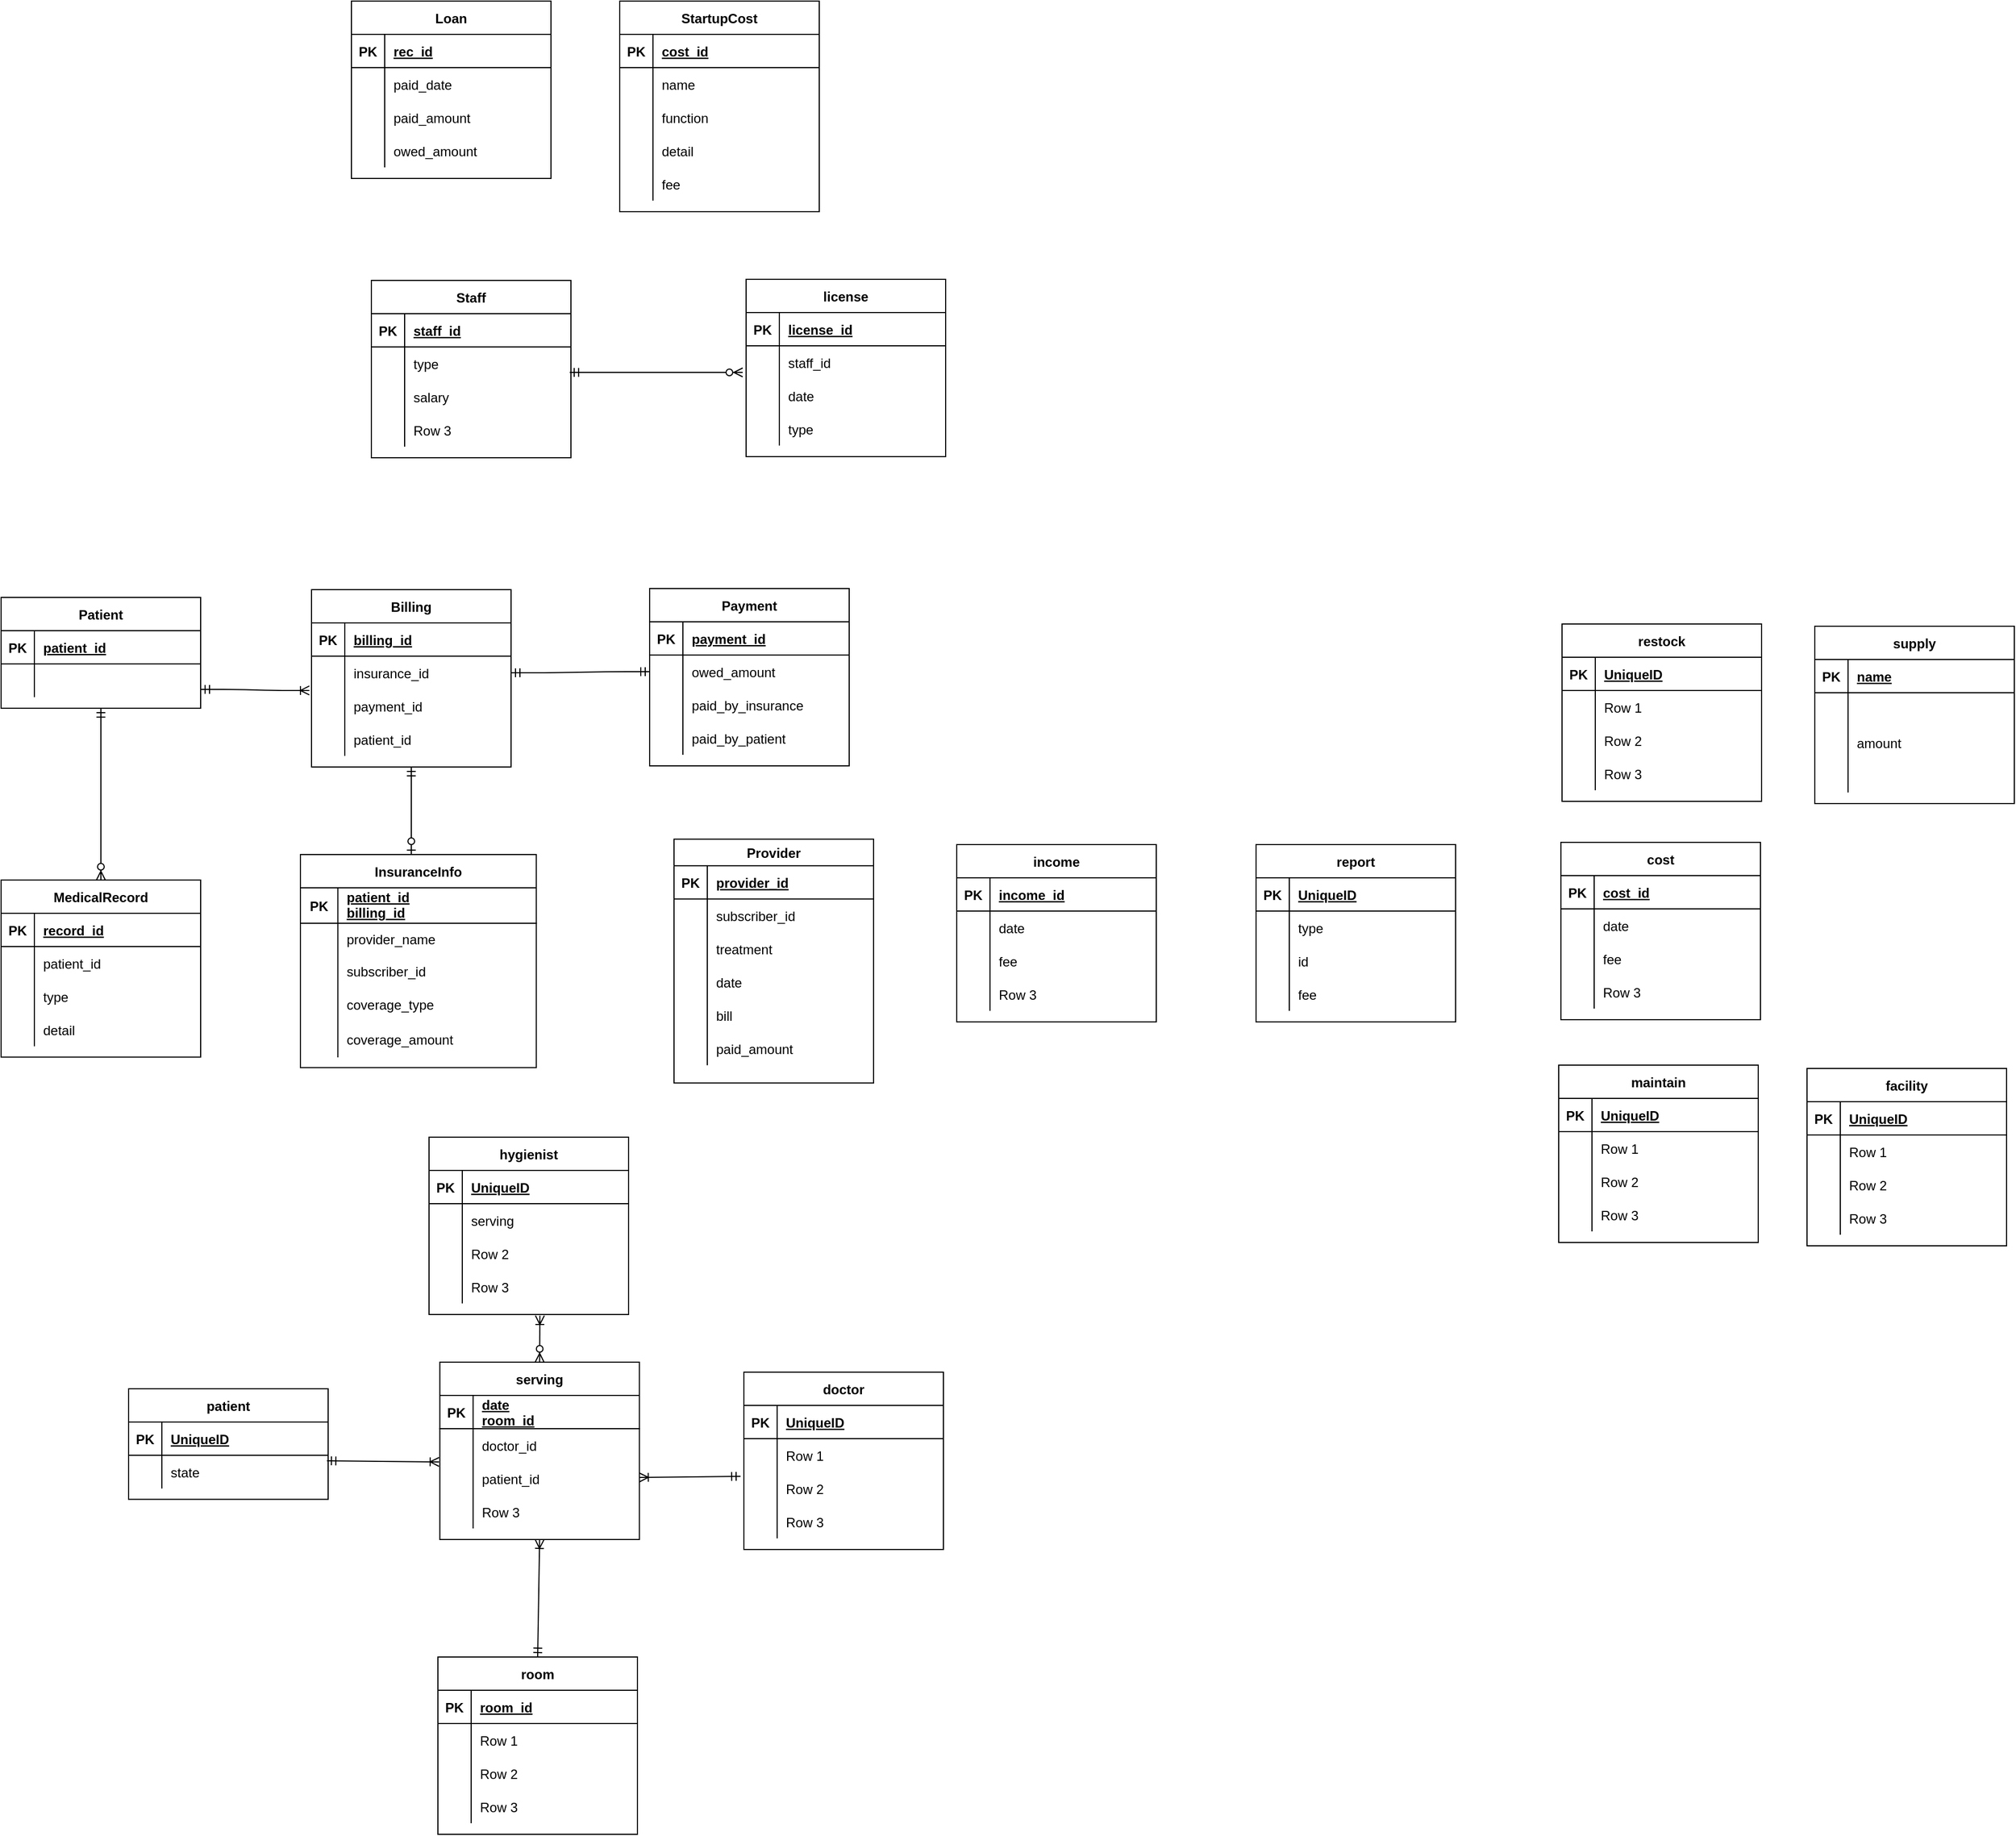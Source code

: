 <mxfile version="14.3.0" type="github">
  <diagram id="R2lEEEUBdFMjLlhIrx00" name="Page-1">
    <mxGraphModel dx="1422" dy="762" grid="0" gridSize="10" guides="1" tooltips="1" connect="1" arrows="1" fold="1" page="1" pageScale="1" pageWidth="850" pageHeight="1100" math="0" shadow="0" extFonts="Permanent Marker^https://fonts.googleapis.com/css?family=Permanent+Marker">
      <root>
        <mxCell id="0" />
        <mxCell id="1" parent="0" />
        <mxCell id="J5P5tDlpoE1sLNyTf0Wl-43" value="InsuranceInfo" style="shape=table;startSize=30;container=1;collapsible=1;childLayout=tableLayout;fixedRows=1;rowLines=0;fontStyle=1;align=center;resizeLast=1;" vertex="1" parent="1">
          <mxGeometry x="472" y="839" width="212.75" height="192.25" as="geometry" />
        </mxCell>
        <mxCell id="J5P5tDlpoE1sLNyTf0Wl-44" value="" style="shape=partialRectangle;collapsible=0;dropTarget=0;pointerEvents=0;fillColor=none;top=0;left=0;bottom=1;right=0;points=[[0,0.5],[1,0.5]];portConstraint=eastwest;" vertex="1" parent="J5P5tDlpoE1sLNyTf0Wl-43">
          <mxGeometry y="30" width="212.75" height="32" as="geometry" />
        </mxCell>
        <mxCell id="J5P5tDlpoE1sLNyTf0Wl-45" value="PK" style="shape=partialRectangle;connectable=0;fillColor=none;top=0;left=0;bottom=0;right=0;fontStyle=1;overflow=hidden;" vertex="1" parent="J5P5tDlpoE1sLNyTf0Wl-44">
          <mxGeometry width="33.75" height="32" as="geometry" />
        </mxCell>
        <mxCell id="J5P5tDlpoE1sLNyTf0Wl-46" value="patient_id&#xa;billing_id&#xa;" style="shape=partialRectangle;connectable=0;fillColor=none;top=0;left=0;bottom=0;right=0;align=left;spacingLeft=6;fontStyle=5;overflow=hidden;" vertex="1" parent="J5P5tDlpoE1sLNyTf0Wl-44">
          <mxGeometry x="33.75" width="179" height="32" as="geometry" />
        </mxCell>
        <mxCell id="J5P5tDlpoE1sLNyTf0Wl-50" value="" style="shape=partialRectangle;collapsible=0;dropTarget=0;pointerEvents=0;fillColor=none;top=0;left=0;bottom=0;right=0;points=[[0,0.5],[1,0.5]];portConstraint=eastwest;" vertex="1" parent="J5P5tDlpoE1sLNyTf0Wl-43">
          <mxGeometry y="62" width="212.75" height="28" as="geometry" />
        </mxCell>
        <mxCell id="J5P5tDlpoE1sLNyTf0Wl-51" value="" style="shape=partialRectangle;connectable=0;fillColor=none;top=0;left=0;bottom=0;right=0;editable=1;overflow=hidden;" vertex="1" parent="J5P5tDlpoE1sLNyTf0Wl-50">
          <mxGeometry width="33.75" height="28" as="geometry" />
        </mxCell>
        <mxCell id="J5P5tDlpoE1sLNyTf0Wl-52" value="provider_name" style="shape=partialRectangle;connectable=0;fillColor=none;top=0;left=0;bottom=0;right=0;align=left;spacingLeft=6;overflow=hidden;" vertex="1" parent="J5P5tDlpoE1sLNyTf0Wl-50">
          <mxGeometry x="33.75" width="179" height="28" as="geometry" />
        </mxCell>
        <mxCell id="J5P5tDlpoE1sLNyTf0Wl-69" value="" style="shape=partialRectangle;collapsible=0;dropTarget=0;pointerEvents=0;fillColor=none;top=0;left=0;bottom=0;right=0;points=[[0,0.5],[1,0.5]];portConstraint=eastwest;" vertex="1" parent="J5P5tDlpoE1sLNyTf0Wl-43">
          <mxGeometry y="90" width="212.75" height="30" as="geometry" />
        </mxCell>
        <mxCell id="J5P5tDlpoE1sLNyTf0Wl-70" value="" style="shape=partialRectangle;connectable=0;fillColor=none;top=0;left=0;bottom=0;right=0;editable=1;overflow=hidden;" vertex="1" parent="J5P5tDlpoE1sLNyTf0Wl-69">
          <mxGeometry width="33.75" height="30" as="geometry" />
        </mxCell>
        <mxCell id="J5P5tDlpoE1sLNyTf0Wl-71" value="subscriber_id" style="shape=partialRectangle;connectable=0;fillColor=none;top=0;left=0;bottom=0;right=0;align=left;spacingLeft=6;overflow=hidden;" vertex="1" parent="J5P5tDlpoE1sLNyTf0Wl-69">
          <mxGeometry x="33.75" width="179" height="30" as="geometry" />
        </mxCell>
        <mxCell id="J5P5tDlpoE1sLNyTf0Wl-72" value="" style="shape=partialRectangle;collapsible=0;dropTarget=0;pointerEvents=0;fillColor=none;top=0;left=0;bottom=0;right=0;points=[[0,0.5],[1,0.5]];portConstraint=eastwest;" vertex="1" parent="J5P5tDlpoE1sLNyTf0Wl-43">
          <mxGeometry y="120" width="212.75" height="30" as="geometry" />
        </mxCell>
        <mxCell id="J5P5tDlpoE1sLNyTf0Wl-73" value="" style="shape=partialRectangle;connectable=0;fillColor=none;top=0;left=0;bottom=0;right=0;editable=1;overflow=hidden;" vertex="1" parent="J5P5tDlpoE1sLNyTf0Wl-72">
          <mxGeometry width="33.75" height="30" as="geometry" />
        </mxCell>
        <mxCell id="J5P5tDlpoE1sLNyTf0Wl-74" value="coverage_type" style="shape=partialRectangle;connectable=0;fillColor=none;top=0;left=0;bottom=0;right=0;align=left;spacingLeft=6;overflow=hidden;" vertex="1" parent="J5P5tDlpoE1sLNyTf0Wl-72">
          <mxGeometry x="33.75" width="179" height="30" as="geometry" />
        </mxCell>
        <mxCell id="J5P5tDlpoE1sLNyTf0Wl-76" value="" style="shape=partialRectangle;collapsible=0;dropTarget=0;pointerEvents=0;fillColor=none;top=0;left=0;bottom=0;right=0;points=[[0,0.5],[1,0.5]];portConstraint=eastwest;" vertex="1" parent="J5P5tDlpoE1sLNyTf0Wl-43">
          <mxGeometry y="150" width="212.75" height="33" as="geometry" />
        </mxCell>
        <mxCell id="J5P5tDlpoE1sLNyTf0Wl-77" value="" style="shape=partialRectangle;connectable=0;fillColor=none;top=0;left=0;bottom=0;right=0;editable=1;overflow=hidden;" vertex="1" parent="J5P5tDlpoE1sLNyTf0Wl-76">
          <mxGeometry width="33.75" height="33" as="geometry" />
        </mxCell>
        <mxCell id="J5P5tDlpoE1sLNyTf0Wl-78" value="coverage_amount" style="shape=partialRectangle;connectable=0;fillColor=none;top=0;left=0;bottom=0;right=0;align=left;spacingLeft=6;overflow=hidden;" vertex="1" parent="J5P5tDlpoE1sLNyTf0Wl-76">
          <mxGeometry x="33.75" width="179" height="33" as="geometry" />
        </mxCell>
        <mxCell id="J5P5tDlpoE1sLNyTf0Wl-56" value="Billing" style="shape=table;startSize=30;container=1;collapsible=1;childLayout=tableLayout;fixedRows=1;rowLines=0;fontStyle=1;align=center;resizeLast=1;" vertex="1" parent="1">
          <mxGeometry x="482" y="600" width="180" height="160" as="geometry" />
        </mxCell>
        <mxCell id="J5P5tDlpoE1sLNyTf0Wl-57" value="" style="shape=partialRectangle;collapsible=0;dropTarget=0;pointerEvents=0;fillColor=none;top=0;left=0;bottom=1;right=0;points=[[0,0.5],[1,0.5]];portConstraint=eastwest;" vertex="1" parent="J5P5tDlpoE1sLNyTf0Wl-56">
          <mxGeometry y="30" width="180" height="30" as="geometry" />
        </mxCell>
        <mxCell id="J5P5tDlpoE1sLNyTf0Wl-58" value="PK" style="shape=partialRectangle;connectable=0;fillColor=none;top=0;left=0;bottom=0;right=0;fontStyle=1;overflow=hidden;" vertex="1" parent="J5P5tDlpoE1sLNyTf0Wl-57">
          <mxGeometry width="30" height="30" as="geometry" />
        </mxCell>
        <mxCell id="J5P5tDlpoE1sLNyTf0Wl-59" value="billing_id" style="shape=partialRectangle;connectable=0;fillColor=none;top=0;left=0;bottom=0;right=0;align=left;spacingLeft=6;fontStyle=5;overflow=hidden;" vertex="1" parent="J5P5tDlpoE1sLNyTf0Wl-57">
          <mxGeometry x="30" width="150" height="30" as="geometry" />
        </mxCell>
        <mxCell id="J5P5tDlpoE1sLNyTf0Wl-60" value="" style="shape=partialRectangle;collapsible=0;dropTarget=0;pointerEvents=0;fillColor=none;top=0;left=0;bottom=0;right=0;points=[[0,0.5],[1,0.5]];portConstraint=eastwest;" vertex="1" parent="J5P5tDlpoE1sLNyTf0Wl-56">
          <mxGeometry y="60" width="180" height="30" as="geometry" />
        </mxCell>
        <mxCell id="J5P5tDlpoE1sLNyTf0Wl-61" value="" style="shape=partialRectangle;connectable=0;fillColor=none;top=0;left=0;bottom=0;right=0;editable=1;overflow=hidden;" vertex="1" parent="J5P5tDlpoE1sLNyTf0Wl-60">
          <mxGeometry width="30" height="30" as="geometry" />
        </mxCell>
        <mxCell id="J5P5tDlpoE1sLNyTf0Wl-62" value="insurance_id" style="shape=partialRectangle;connectable=0;fillColor=none;top=0;left=0;bottom=0;right=0;align=left;spacingLeft=6;overflow=hidden;" vertex="1" parent="J5P5tDlpoE1sLNyTf0Wl-60">
          <mxGeometry x="30" width="150" height="30" as="geometry" />
        </mxCell>
        <mxCell id="J5P5tDlpoE1sLNyTf0Wl-63" value="" style="shape=partialRectangle;collapsible=0;dropTarget=0;pointerEvents=0;fillColor=none;top=0;left=0;bottom=0;right=0;points=[[0,0.5],[1,0.5]];portConstraint=eastwest;" vertex="1" parent="J5P5tDlpoE1sLNyTf0Wl-56">
          <mxGeometry y="90" width="180" height="30" as="geometry" />
        </mxCell>
        <mxCell id="J5P5tDlpoE1sLNyTf0Wl-64" value="" style="shape=partialRectangle;connectable=0;fillColor=none;top=0;left=0;bottom=0;right=0;editable=1;overflow=hidden;" vertex="1" parent="J5P5tDlpoE1sLNyTf0Wl-63">
          <mxGeometry width="30" height="30" as="geometry" />
        </mxCell>
        <mxCell id="J5P5tDlpoE1sLNyTf0Wl-65" value="payment_id" style="shape=partialRectangle;connectable=0;fillColor=none;top=0;left=0;bottom=0;right=0;align=left;spacingLeft=6;overflow=hidden;" vertex="1" parent="J5P5tDlpoE1sLNyTf0Wl-63">
          <mxGeometry x="30" width="150" height="30" as="geometry" />
        </mxCell>
        <mxCell id="J5P5tDlpoE1sLNyTf0Wl-181" value="" style="shape=partialRectangle;collapsible=0;dropTarget=0;pointerEvents=0;fillColor=none;top=0;left=0;bottom=0;right=0;points=[[0,0.5],[1,0.5]];portConstraint=eastwest;" vertex="1" parent="J5P5tDlpoE1sLNyTf0Wl-56">
          <mxGeometry y="120" width="180" height="30" as="geometry" />
        </mxCell>
        <mxCell id="J5P5tDlpoE1sLNyTf0Wl-182" value="" style="shape=partialRectangle;connectable=0;fillColor=none;top=0;left=0;bottom=0;right=0;editable=1;overflow=hidden;" vertex="1" parent="J5P5tDlpoE1sLNyTf0Wl-181">
          <mxGeometry width="30" height="30" as="geometry" />
        </mxCell>
        <mxCell id="J5P5tDlpoE1sLNyTf0Wl-183" value="patient_id" style="shape=partialRectangle;connectable=0;fillColor=none;top=0;left=0;bottom=0;right=0;align=left;spacingLeft=6;overflow=hidden;" vertex="1" parent="J5P5tDlpoE1sLNyTf0Wl-181">
          <mxGeometry x="30" width="150" height="30" as="geometry" />
        </mxCell>
        <mxCell id="J5P5tDlpoE1sLNyTf0Wl-79" value="Payment" style="shape=table;startSize=30;container=1;collapsible=1;childLayout=tableLayout;fixedRows=1;rowLines=0;fontStyle=1;align=center;resizeLast=1;" vertex="1" parent="1">
          <mxGeometry x="787" y="599" width="180" height="160" as="geometry" />
        </mxCell>
        <mxCell id="J5P5tDlpoE1sLNyTf0Wl-80" value="" style="shape=partialRectangle;collapsible=0;dropTarget=0;pointerEvents=0;fillColor=none;top=0;left=0;bottom=1;right=0;points=[[0,0.5],[1,0.5]];portConstraint=eastwest;" vertex="1" parent="J5P5tDlpoE1sLNyTf0Wl-79">
          <mxGeometry y="30" width="180" height="30" as="geometry" />
        </mxCell>
        <mxCell id="J5P5tDlpoE1sLNyTf0Wl-81" value="PK" style="shape=partialRectangle;connectable=0;fillColor=none;top=0;left=0;bottom=0;right=0;fontStyle=1;overflow=hidden;" vertex="1" parent="J5P5tDlpoE1sLNyTf0Wl-80">
          <mxGeometry width="30" height="30" as="geometry" />
        </mxCell>
        <mxCell id="J5P5tDlpoE1sLNyTf0Wl-82" value="payment_id" style="shape=partialRectangle;connectable=0;fillColor=none;top=0;left=0;bottom=0;right=0;align=left;spacingLeft=6;fontStyle=5;overflow=hidden;" vertex="1" parent="J5P5tDlpoE1sLNyTf0Wl-80">
          <mxGeometry x="30" width="150" height="30" as="geometry" />
        </mxCell>
        <mxCell id="J5P5tDlpoE1sLNyTf0Wl-83" value="" style="shape=partialRectangle;collapsible=0;dropTarget=0;pointerEvents=0;fillColor=none;top=0;left=0;bottom=0;right=0;points=[[0,0.5],[1,0.5]];portConstraint=eastwest;" vertex="1" parent="J5P5tDlpoE1sLNyTf0Wl-79">
          <mxGeometry y="60" width="180" height="30" as="geometry" />
        </mxCell>
        <mxCell id="J5P5tDlpoE1sLNyTf0Wl-84" value="" style="shape=partialRectangle;connectable=0;fillColor=none;top=0;left=0;bottom=0;right=0;editable=1;overflow=hidden;" vertex="1" parent="J5P5tDlpoE1sLNyTf0Wl-83">
          <mxGeometry width="30" height="30" as="geometry" />
        </mxCell>
        <mxCell id="J5P5tDlpoE1sLNyTf0Wl-85" value="owed_amount" style="shape=partialRectangle;connectable=0;fillColor=none;top=0;left=0;bottom=0;right=0;align=left;spacingLeft=6;overflow=hidden;" vertex="1" parent="J5P5tDlpoE1sLNyTf0Wl-83">
          <mxGeometry x="30" width="150" height="30" as="geometry" />
        </mxCell>
        <mxCell id="J5P5tDlpoE1sLNyTf0Wl-86" value="" style="shape=partialRectangle;collapsible=0;dropTarget=0;pointerEvents=0;fillColor=none;top=0;left=0;bottom=0;right=0;points=[[0,0.5],[1,0.5]];portConstraint=eastwest;" vertex="1" parent="J5P5tDlpoE1sLNyTf0Wl-79">
          <mxGeometry y="90" width="180" height="30" as="geometry" />
        </mxCell>
        <mxCell id="J5P5tDlpoE1sLNyTf0Wl-87" value="" style="shape=partialRectangle;connectable=0;fillColor=none;top=0;left=0;bottom=0;right=0;editable=1;overflow=hidden;" vertex="1" parent="J5P5tDlpoE1sLNyTf0Wl-86">
          <mxGeometry width="30" height="30" as="geometry" />
        </mxCell>
        <mxCell id="J5P5tDlpoE1sLNyTf0Wl-88" value="paid_by_insurance" style="shape=partialRectangle;connectable=0;fillColor=none;top=0;left=0;bottom=0;right=0;align=left;spacingLeft=6;overflow=hidden;" vertex="1" parent="J5P5tDlpoE1sLNyTf0Wl-86">
          <mxGeometry x="30" width="150" height="30" as="geometry" />
        </mxCell>
        <mxCell id="J5P5tDlpoE1sLNyTf0Wl-89" value="" style="shape=partialRectangle;collapsible=0;dropTarget=0;pointerEvents=0;fillColor=none;top=0;left=0;bottom=0;right=0;points=[[0,0.5],[1,0.5]];portConstraint=eastwest;" vertex="1" parent="J5P5tDlpoE1sLNyTf0Wl-79">
          <mxGeometry y="120" width="180" height="30" as="geometry" />
        </mxCell>
        <mxCell id="J5P5tDlpoE1sLNyTf0Wl-90" value="" style="shape=partialRectangle;connectable=0;fillColor=none;top=0;left=0;bottom=0;right=0;editable=1;overflow=hidden;" vertex="1" parent="J5P5tDlpoE1sLNyTf0Wl-89">
          <mxGeometry width="30" height="30" as="geometry" />
        </mxCell>
        <mxCell id="J5P5tDlpoE1sLNyTf0Wl-91" value="paid_by_patient" style="shape=partialRectangle;connectable=0;fillColor=none;top=0;left=0;bottom=0;right=0;align=left;spacingLeft=6;overflow=hidden;" vertex="1" parent="J5P5tDlpoE1sLNyTf0Wl-89">
          <mxGeometry x="30" width="150" height="30" as="geometry" />
        </mxCell>
        <mxCell id="J5P5tDlpoE1sLNyTf0Wl-92" value="MedicalRecord" style="shape=table;startSize=30;container=1;collapsible=1;childLayout=tableLayout;fixedRows=1;rowLines=0;fontStyle=1;align=center;resizeLast=1;" vertex="1" parent="1">
          <mxGeometry x="202" y="862" width="180" height="159.75" as="geometry" />
        </mxCell>
        <mxCell id="J5P5tDlpoE1sLNyTf0Wl-93" value="" style="shape=partialRectangle;collapsible=0;dropTarget=0;pointerEvents=0;fillColor=none;top=0;left=0;bottom=1;right=0;points=[[0,0.5],[1,0.5]];portConstraint=eastwest;" vertex="1" parent="J5P5tDlpoE1sLNyTf0Wl-92">
          <mxGeometry y="30" width="180" height="30" as="geometry" />
        </mxCell>
        <mxCell id="J5P5tDlpoE1sLNyTf0Wl-94" value="PK" style="shape=partialRectangle;connectable=0;fillColor=none;top=0;left=0;bottom=0;right=0;fontStyle=1;overflow=hidden;" vertex="1" parent="J5P5tDlpoE1sLNyTf0Wl-93">
          <mxGeometry width="30" height="30" as="geometry" />
        </mxCell>
        <mxCell id="J5P5tDlpoE1sLNyTf0Wl-95" value="record_id" style="shape=partialRectangle;connectable=0;fillColor=none;top=0;left=0;bottom=0;right=0;align=left;spacingLeft=6;fontStyle=5;overflow=hidden;" vertex="1" parent="J5P5tDlpoE1sLNyTf0Wl-93">
          <mxGeometry x="30" width="150" height="30" as="geometry" />
        </mxCell>
        <mxCell id="J5P5tDlpoE1sLNyTf0Wl-96" value="" style="shape=partialRectangle;collapsible=0;dropTarget=0;pointerEvents=0;fillColor=none;top=0;left=0;bottom=0;right=0;points=[[0,0.5],[1,0.5]];portConstraint=eastwest;" vertex="1" parent="J5P5tDlpoE1sLNyTf0Wl-92">
          <mxGeometry y="60" width="180" height="30" as="geometry" />
        </mxCell>
        <mxCell id="J5P5tDlpoE1sLNyTf0Wl-97" value="" style="shape=partialRectangle;connectable=0;fillColor=none;top=0;left=0;bottom=0;right=0;editable=1;overflow=hidden;" vertex="1" parent="J5P5tDlpoE1sLNyTf0Wl-96">
          <mxGeometry width="30" height="30" as="geometry" />
        </mxCell>
        <mxCell id="J5P5tDlpoE1sLNyTf0Wl-98" value="patient_id" style="shape=partialRectangle;connectable=0;fillColor=none;top=0;left=0;bottom=0;right=0;align=left;spacingLeft=6;overflow=hidden;" vertex="1" parent="J5P5tDlpoE1sLNyTf0Wl-96">
          <mxGeometry x="30" width="150" height="30" as="geometry" />
        </mxCell>
        <mxCell id="J5P5tDlpoE1sLNyTf0Wl-99" value="" style="shape=partialRectangle;collapsible=0;dropTarget=0;pointerEvents=0;fillColor=none;top=0;left=0;bottom=0;right=0;points=[[0,0.5],[1,0.5]];portConstraint=eastwest;" vertex="1" parent="J5P5tDlpoE1sLNyTf0Wl-92">
          <mxGeometry y="90" width="180" height="30" as="geometry" />
        </mxCell>
        <mxCell id="J5P5tDlpoE1sLNyTf0Wl-100" value="" style="shape=partialRectangle;connectable=0;fillColor=none;top=0;left=0;bottom=0;right=0;editable=1;overflow=hidden;" vertex="1" parent="J5P5tDlpoE1sLNyTf0Wl-99">
          <mxGeometry width="30" height="30" as="geometry" />
        </mxCell>
        <mxCell id="J5P5tDlpoE1sLNyTf0Wl-101" value="type" style="shape=partialRectangle;connectable=0;fillColor=none;top=0;left=0;bottom=0;right=0;align=left;spacingLeft=6;overflow=hidden;" vertex="1" parent="J5P5tDlpoE1sLNyTf0Wl-99">
          <mxGeometry x="30" width="150" height="30" as="geometry" />
        </mxCell>
        <mxCell id="J5P5tDlpoE1sLNyTf0Wl-119" value="" style="shape=partialRectangle;collapsible=0;dropTarget=0;pointerEvents=0;fillColor=none;top=0;left=0;bottom=0;right=0;points=[[0,0.5],[1,0.5]];portConstraint=eastwest;" vertex="1" parent="J5P5tDlpoE1sLNyTf0Wl-92">
          <mxGeometry y="120" width="180" height="30" as="geometry" />
        </mxCell>
        <mxCell id="J5P5tDlpoE1sLNyTf0Wl-120" value="" style="shape=partialRectangle;connectable=0;fillColor=none;top=0;left=0;bottom=0;right=0;editable=1;overflow=hidden;" vertex="1" parent="J5P5tDlpoE1sLNyTf0Wl-119">
          <mxGeometry width="30" height="30" as="geometry" />
        </mxCell>
        <mxCell id="J5P5tDlpoE1sLNyTf0Wl-121" value="detail" style="shape=partialRectangle;connectable=0;fillColor=none;top=0;left=0;bottom=0;right=0;align=left;spacingLeft=6;overflow=hidden;" vertex="1" parent="J5P5tDlpoE1sLNyTf0Wl-119">
          <mxGeometry x="30" width="150" height="30" as="geometry" />
        </mxCell>
        <mxCell id="J5P5tDlpoE1sLNyTf0Wl-105" value="Patient" style="shape=table;startSize=30;container=1;collapsible=1;childLayout=tableLayout;fixedRows=1;rowLines=0;fontStyle=1;align=center;resizeLast=1;" vertex="1" parent="1">
          <mxGeometry x="202" y="607" width="180" height="100" as="geometry" />
        </mxCell>
        <mxCell id="J5P5tDlpoE1sLNyTf0Wl-106" value="" style="shape=partialRectangle;collapsible=0;dropTarget=0;pointerEvents=0;fillColor=none;top=0;left=0;bottom=1;right=0;points=[[0,0.5],[1,0.5]];portConstraint=eastwest;" vertex="1" parent="J5P5tDlpoE1sLNyTf0Wl-105">
          <mxGeometry y="30" width="180" height="30" as="geometry" />
        </mxCell>
        <mxCell id="J5P5tDlpoE1sLNyTf0Wl-107" value="PK" style="shape=partialRectangle;connectable=0;fillColor=none;top=0;left=0;bottom=0;right=0;fontStyle=1;overflow=hidden;" vertex="1" parent="J5P5tDlpoE1sLNyTf0Wl-106">
          <mxGeometry width="30" height="30" as="geometry" />
        </mxCell>
        <mxCell id="J5P5tDlpoE1sLNyTf0Wl-108" value="patient_id" style="shape=partialRectangle;connectable=0;fillColor=none;top=0;left=0;bottom=0;right=0;align=left;spacingLeft=6;fontStyle=5;overflow=hidden;" vertex="1" parent="J5P5tDlpoE1sLNyTf0Wl-106">
          <mxGeometry x="30" width="150" height="30" as="geometry" />
        </mxCell>
        <mxCell id="J5P5tDlpoE1sLNyTf0Wl-109" value="" style="shape=partialRectangle;collapsible=0;dropTarget=0;pointerEvents=0;fillColor=none;top=0;left=0;bottom=0;right=0;points=[[0,0.5],[1,0.5]];portConstraint=eastwest;" vertex="1" parent="J5P5tDlpoE1sLNyTf0Wl-105">
          <mxGeometry y="60" width="180" height="30" as="geometry" />
        </mxCell>
        <mxCell id="J5P5tDlpoE1sLNyTf0Wl-110" value="" style="shape=partialRectangle;connectable=0;fillColor=none;top=0;left=0;bottom=0;right=0;editable=1;overflow=hidden;" vertex="1" parent="J5P5tDlpoE1sLNyTf0Wl-109">
          <mxGeometry width="30" height="30" as="geometry" />
        </mxCell>
        <mxCell id="J5P5tDlpoE1sLNyTf0Wl-111" value="" style="shape=partialRectangle;connectable=0;fillColor=none;top=0;left=0;bottom=0;right=0;align=left;spacingLeft=6;overflow=hidden;" vertex="1" parent="J5P5tDlpoE1sLNyTf0Wl-109">
          <mxGeometry x="30" width="150" height="30" as="geometry" />
        </mxCell>
        <mxCell id="J5P5tDlpoE1sLNyTf0Wl-118" value="" style="edgeStyle=entityRelationEdgeStyle;fontSize=12;html=1;endArrow=ERoneToMany;startArrow=ERmandOne;entryX=-0.011;entryY=0.033;entryDx=0;entryDy=0;entryPerimeter=0;exitX=1;exitY=0.767;exitDx=0;exitDy=0;exitPerimeter=0;" edge="1" parent="1" source="J5P5tDlpoE1sLNyTf0Wl-109" target="J5P5tDlpoE1sLNyTf0Wl-63">
          <mxGeometry width="100" height="100" relative="1" as="geometry">
            <mxPoint x="515" y="665" as="sourcePoint" />
            <mxPoint x="615" y="565" as="targetPoint" />
          </mxGeometry>
        </mxCell>
        <mxCell id="J5P5tDlpoE1sLNyTf0Wl-124" value="" style="fontSize=12;html=1;endArrow=ERzeroToMany;startArrow=ERmandOne;exitX=0.5;exitY=1;exitDx=0;exitDy=0;entryX=0.5;entryY=0;entryDx=0;entryDy=0;" edge="1" parent="1" source="J5P5tDlpoE1sLNyTf0Wl-105" target="J5P5tDlpoE1sLNyTf0Wl-92">
          <mxGeometry width="100" height="100" relative="1" as="geometry">
            <mxPoint x="295" y="820" as="sourcePoint" />
            <mxPoint x="395" y="720" as="targetPoint" />
          </mxGeometry>
        </mxCell>
        <mxCell id="J5P5tDlpoE1sLNyTf0Wl-125" value="" style="fontSize=12;html=1;endArrow=ERzeroToOne;startArrow=ERmandOne;entryX=0.47;entryY=0;entryDx=0;entryDy=0;entryPerimeter=0;exitX=0.5;exitY=1;exitDx=0;exitDy=0;" edge="1" parent="1" source="J5P5tDlpoE1sLNyTf0Wl-56" target="J5P5tDlpoE1sLNyTf0Wl-43">
          <mxGeometry width="100" height="100" relative="1" as="geometry">
            <mxPoint x="551" y="765" as="sourcePoint" />
            <mxPoint x="664" y="633" as="targetPoint" />
          </mxGeometry>
        </mxCell>
        <mxCell id="J5P5tDlpoE1sLNyTf0Wl-126" value="" style="edgeStyle=entityRelationEdgeStyle;fontSize=12;html=1;endArrow=ERmandOne;startArrow=ERmandOne;entryX=0;entryY=0.5;entryDx=0;entryDy=0;exitX=1;exitY=0.5;exitDx=0;exitDy=0;" edge="1" parent="1" source="J5P5tDlpoE1sLNyTf0Wl-60" target="J5P5tDlpoE1sLNyTf0Wl-83">
          <mxGeometry width="100" height="100" relative="1" as="geometry">
            <mxPoint x="660" y="666" as="sourcePoint" />
            <mxPoint x="760" y="566" as="targetPoint" />
          </mxGeometry>
        </mxCell>
        <mxCell id="J5P5tDlpoE1sLNyTf0Wl-162" value="Provider" style="shape=table;startSize=24;container=1;collapsible=1;childLayout=tableLayout;fixedRows=1;rowLines=0;fontStyle=1;align=center;resizeLast=1;" vertex="1" parent="1">
          <mxGeometry x="809" y="825.13" width="180" height="220" as="geometry" />
        </mxCell>
        <mxCell id="J5P5tDlpoE1sLNyTf0Wl-163" value="" style="shape=partialRectangle;collapsible=0;dropTarget=0;pointerEvents=0;fillColor=none;top=0;left=0;bottom=1;right=0;points=[[0,0.5],[1,0.5]];portConstraint=eastwest;" vertex="1" parent="J5P5tDlpoE1sLNyTf0Wl-162">
          <mxGeometry y="24" width="180" height="30" as="geometry" />
        </mxCell>
        <mxCell id="J5P5tDlpoE1sLNyTf0Wl-164" value="PK" style="shape=partialRectangle;connectable=0;fillColor=none;top=0;left=0;bottom=0;right=0;fontStyle=1;overflow=hidden;" vertex="1" parent="J5P5tDlpoE1sLNyTf0Wl-163">
          <mxGeometry width="30" height="30" as="geometry" />
        </mxCell>
        <mxCell id="J5P5tDlpoE1sLNyTf0Wl-165" value="provider_id" style="shape=partialRectangle;connectable=0;fillColor=none;top=0;left=0;bottom=0;right=0;align=left;spacingLeft=6;fontStyle=5;overflow=hidden;" vertex="1" parent="J5P5tDlpoE1sLNyTf0Wl-163">
          <mxGeometry x="30" width="150" height="30" as="geometry" />
        </mxCell>
        <mxCell id="J5P5tDlpoE1sLNyTf0Wl-166" value="" style="shape=partialRectangle;collapsible=0;dropTarget=0;pointerEvents=0;fillColor=none;top=0;left=0;bottom=0;right=0;points=[[0,0.5],[1,0.5]];portConstraint=eastwest;" vertex="1" parent="J5P5tDlpoE1sLNyTf0Wl-162">
          <mxGeometry y="54" width="180" height="30" as="geometry" />
        </mxCell>
        <mxCell id="J5P5tDlpoE1sLNyTf0Wl-167" value="" style="shape=partialRectangle;connectable=0;fillColor=none;top=0;left=0;bottom=0;right=0;editable=1;overflow=hidden;" vertex="1" parent="J5P5tDlpoE1sLNyTf0Wl-166">
          <mxGeometry width="30" height="30" as="geometry" />
        </mxCell>
        <mxCell id="J5P5tDlpoE1sLNyTf0Wl-168" value="subscriber_id" style="shape=partialRectangle;connectable=0;fillColor=none;top=0;left=0;bottom=0;right=0;align=left;spacingLeft=6;overflow=hidden;" vertex="1" parent="J5P5tDlpoE1sLNyTf0Wl-166">
          <mxGeometry x="30" width="150" height="30" as="geometry" />
        </mxCell>
        <mxCell id="J5P5tDlpoE1sLNyTf0Wl-169" value="" style="shape=partialRectangle;collapsible=0;dropTarget=0;pointerEvents=0;fillColor=none;top=0;left=0;bottom=0;right=0;points=[[0,0.5],[1,0.5]];portConstraint=eastwest;" vertex="1" parent="J5P5tDlpoE1sLNyTf0Wl-162">
          <mxGeometry y="84" width="180" height="30" as="geometry" />
        </mxCell>
        <mxCell id="J5P5tDlpoE1sLNyTf0Wl-170" value="" style="shape=partialRectangle;connectable=0;fillColor=none;top=0;left=0;bottom=0;right=0;editable=1;overflow=hidden;" vertex="1" parent="J5P5tDlpoE1sLNyTf0Wl-169">
          <mxGeometry width="30" height="30" as="geometry" />
        </mxCell>
        <mxCell id="J5P5tDlpoE1sLNyTf0Wl-171" value="treatment" style="shape=partialRectangle;connectable=0;fillColor=none;top=0;left=0;bottom=0;right=0;align=left;spacingLeft=6;overflow=hidden;" vertex="1" parent="J5P5tDlpoE1sLNyTf0Wl-169">
          <mxGeometry x="30" width="150" height="30" as="geometry" />
        </mxCell>
        <mxCell id="J5P5tDlpoE1sLNyTf0Wl-172" value="" style="shape=partialRectangle;collapsible=0;dropTarget=0;pointerEvents=0;fillColor=none;top=0;left=0;bottom=0;right=0;points=[[0,0.5],[1,0.5]];portConstraint=eastwest;" vertex="1" parent="J5P5tDlpoE1sLNyTf0Wl-162">
          <mxGeometry y="114" width="180" height="30" as="geometry" />
        </mxCell>
        <mxCell id="J5P5tDlpoE1sLNyTf0Wl-173" value="" style="shape=partialRectangle;connectable=0;fillColor=none;top=0;left=0;bottom=0;right=0;editable=1;overflow=hidden;" vertex="1" parent="J5P5tDlpoE1sLNyTf0Wl-172">
          <mxGeometry width="30" height="30" as="geometry" />
        </mxCell>
        <mxCell id="J5P5tDlpoE1sLNyTf0Wl-174" value="date" style="shape=partialRectangle;connectable=0;fillColor=none;top=0;left=0;bottom=0;right=0;align=left;spacingLeft=6;overflow=hidden;" vertex="1" parent="J5P5tDlpoE1sLNyTf0Wl-172">
          <mxGeometry x="30" width="150" height="30" as="geometry" />
        </mxCell>
        <mxCell id="J5P5tDlpoE1sLNyTf0Wl-175" value="" style="shape=partialRectangle;collapsible=0;dropTarget=0;pointerEvents=0;fillColor=none;top=0;left=0;bottom=0;right=0;points=[[0,0.5],[1,0.5]];portConstraint=eastwest;" vertex="1" parent="J5P5tDlpoE1sLNyTf0Wl-162">
          <mxGeometry y="144" width="180" height="30" as="geometry" />
        </mxCell>
        <mxCell id="J5P5tDlpoE1sLNyTf0Wl-176" value="" style="shape=partialRectangle;connectable=0;fillColor=none;top=0;left=0;bottom=0;right=0;editable=1;overflow=hidden;" vertex="1" parent="J5P5tDlpoE1sLNyTf0Wl-175">
          <mxGeometry width="30" height="30" as="geometry" />
        </mxCell>
        <mxCell id="J5P5tDlpoE1sLNyTf0Wl-177" value="bill" style="shape=partialRectangle;connectable=0;fillColor=none;top=0;left=0;bottom=0;right=0;align=left;spacingLeft=6;overflow=hidden;" vertex="1" parent="J5P5tDlpoE1sLNyTf0Wl-175">
          <mxGeometry x="30" width="150" height="30" as="geometry" />
        </mxCell>
        <mxCell id="J5P5tDlpoE1sLNyTf0Wl-178" value="" style="shape=partialRectangle;collapsible=0;dropTarget=0;pointerEvents=0;fillColor=none;top=0;left=0;bottom=0;right=0;points=[[0,0.5],[1,0.5]];portConstraint=eastwest;" vertex="1" parent="J5P5tDlpoE1sLNyTf0Wl-162">
          <mxGeometry y="174" width="180" height="30" as="geometry" />
        </mxCell>
        <mxCell id="J5P5tDlpoE1sLNyTf0Wl-179" value="" style="shape=partialRectangle;connectable=0;fillColor=none;top=0;left=0;bottom=0;right=0;editable=1;overflow=hidden;" vertex="1" parent="J5P5tDlpoE1sLNyTf0Wl-178">
          <mxGeometry width="30" height="30" as="geometry" />
        </mxCell>
        <mxCell id="J5P5tDlpoE1sLNyTf0Wl-180" value="paid_amount" style="shape=partialRectangle;connectable=0;fillColor=none;top=0;left=0;bottom=0;right=0;align=left;spacingLeft=6;overflow=hidden;" vertex="1" parent="J5P5tDlpoE1sLNyTf0Wl-178">
          <mxGeometry x="30" width="150" height="30" as="geometry" />
        </mxCell>
        <mxCell id="J5P5tDlpoE1sLNyTf0Wl-184" style="edgeStyle=none;rounded=0;orthogonalLoop=1;jettySize=auto;html=1;exitX=0.75;exitY=0;exitDx=0;exitDy=0;" edge="1" parent="1" source="J5P5tDlpoE1sLNyTf0Wl-162" target="J5P5tDlpoE1sLNyTf0Wl-162">
          <mxGeometry relative="1" as="geometry" />
        </mxCell>
        <mxCell id="J5P5tDlpoE1sLNyTf0Wl-185" value="hygienist" style="shape=table;startSize=30;container=1;collapsible=1;childLayout=tableLayout;fixedRows=1;rowLines=0;fontStyle=1;align=center;resizeLast=1;" vertex="1" parent="1">
          <mxGeometry x="588" y="1094" width="180" height="160" as="geometry" />
        </mxCell>
        <mxCell id="J5P5tDlpoE1sLNyTf0Wl-186" value="" style="shape=partialRectangle;collapsible=0;dropTarget=0;pointerEvents=0;fillColor=none;top=0;left=0;bottom=1;right=0;points=[[0,0.5],[1,0.5]];portConstraint=eastwest;" vertex="1" parent="J5P5tDlpoE1sLNyTf0Wl-185">
          <mxGeometry y="30" width="180" height="30" as="geometry" />
        </mxCell>
        <mxCell id="J5P5tDlpoE1sLNyTf0Wl-187" value="PK" style="shape=partialRectangle;connectable=0;fillColor=none;top=0;left=0;bottom=0;right=0;fontStyle=1;overflow=hidden;" vertex="1" parent="J5P5tDlpoE1sLNyTf0Wl-186">
          <mxGeometry width="30" height="30" as="geometry" />
        </mxCell>
        <mxCell id="J5P5tDlpoE1sLNyTf0Wl-188" value="UniqueID" style="shape=partialRectangle;connectable=0;fillColor=none;top=0;left=0;bottom=0;right=0;align=left;spacingLeft=6;fontStyle=5;overflow=hidden;" vertex="1" parent="J5P5tDlpoE1sLNyTf0Wl-186">
          <mxGeometry x="30" width="150" height="30" as="geometry" />
        </mxCell>
        <mxCell id="J5P5tDlpoE1sLNyTf0Wl-189" value="" style="shape=partialRectangle;collapsible=0;dropTarget=0;pointerEvents=0;fillColor=none;top=0;left=0;bottom=0;right=0;points=[[0,0.5],[1,0.5]];portConstraint=eastwest;" vertex="1" parent="J5P5tDlpoE1sLNyTf0Wl-185">
          <mxGeometry y="60" width="180" height="30" as="geometry" />
        </mxCell>
        <mxCell id="J5P5tDlpoE1sLNyTf0Wl-190" value="" style="shape=partialRectangle;connectable=0;fillColor=none;top=0;left=0;bottom=0;right=0;editable=1;overflow=hidden;" vertex="1" parent="J5P5tDlpoE1sLNyTf0Wl-189">
          <mxGeometry width="30" height="30" as="geometry" />
        </mxCell>
        <mxCell id="J5P5tDlpoE1sLNyTf0Wl-191" value="serving" style="shape=partialRectangle;connectable=0;fillColor=none;top=0;left=0;bottom=0;right=0;align=left;spacingLeft=6;overflow=hidden;" vertex="1" parent="J5P5tDlpoE1sLNyTf0Wl-189">
          <mxGeometry x="30" width="150" height="30" as="geometry" />
        </mxCell>
        <mxCell id="J5P5tDlpoE1sLNyTf0Wl-192" value="" style="shape=partialRectangle;collapsible=0;dropTarget=0;pointerEvents=0;fillColor=none;top=0;left=0;bottom=0;right=0;points=[[0,0.5],[1,0.5]];portConstraint=eastwest;" vertex="1" parent="J5P5tDlpoE1sLNyTf0Wl-185">
          <mxGeometry y="90" width="180" height="30" as="geometry" />
        </mxCell>
        <mxCell id="J5P5tDlpoE1sLNyTf0Wl-193" value="" style="shape=partialRectangle;connectable=0;fillColor=none;top=0;left=0;bottom=0;right=0;editable=1;overflow=hidden;" vertex="1" parent="J5P5tDlpoE1sLNyTf0Wl-192">
          <mxGeometry width="30" height="30" as="geometry" />
        </mxCell>
        <mxCell id="J5P5tDlpoE1sLNyTf0Wl-194" value="Row 2" style="shape=partialRectangle;connectable=0;fillColor=none;top=0;left=0;bottom=0;right=0;align=left;spacingLeft=6;overflow=hidden;" vertex="1" parent="J5P5tDlpoE1sLNyTf0Wl-192">
          <mxGeometry x="30" width="150" height="30" as="geometry" />
        </mxCell>
        <mxCell id="J5P5tDlpoE1sLNyTf0Wl-195" value="" style="shape=partialRectangle;collapsible=0;dropTarget=0;pointerEvents=0;fillColor=none;top=0;left=0;bottom=0;right=0;points=[[0,0.5],[1,0.5]];portConstraint=eastwest;" vertex="1" parent="J5P5tDlpoE1sLNyTf0Wl-185">
          <mxGeometry y="120" width="180" height="30" as="geometry" />
        </mxCell>
        <mxCell id="J5P5tDlpoE1sLNyTf0Wl-196" value="" style="shape=partialRectangle;connectable=0;fillColor=none;top=0;left=0;bottom=0;right=0;editable=1;overflow=hidden;" vertex="1" parent="J5P5tDlpoE1sLNyTf0Wl-195">
          <mxGeometry width="30" height="30" as="geometry" />
        </mxCell>
        <mxCell id="J5P5tDlpoE1sLNyTf0Wl-197" value="Row 3" style="shape=partialRectangle;connectable=0;fillColor=none;top=0;left=0;bottom=0;right=0;align=left;spacingLeft=6;overflow=hidden;" vertex="1" parent="J5P5tDlpoE1sLNyTf0Wl-195">
          <mxGeometry x="30" width="150" height="30" as="geometry" />
        </mxCell>
        <mxCell id="J5P5tDlpoE1sLNyTf0Wl-198" value="doctor" style="shape=table;startSize=30;container=1;collapsible=1;childLayout=tableLayout;fixedRows=1;rowLines=0;fontStyle=1;align=center;resizeLast=1;" vertex="1" parent="1">
          <mxGeometry x="872" y="1306" width="180" height="160" as="geometry" />
        </mxCell>
        <mxCell id="J5P5tDlpoE1sLNyTf0Wl-199" value="" style="shape=partialRectangle;collapsible=0;dropTarget=0;pointerEvents=0;fillColor=none;top=0;left=0;bottom=1;right=0;points=[[0,0.5],[1,0.5]];portConstraint=eastwest;" vertex="1" parent="J5P5tDlpoE1sLNyTf0Wl-198">
          <mxGeometry y="30" width="180" height="30" as="geometry" />
        </mxCell>
        <mxCell id="J5P5tDlpoE1sLNyTf0Wl-200" value="PK" style="shape=partialRectangle;connectable=0;fillColor=none;top=0;left=0;bottom=0;right=0;fontStyle=1;overflow=hidden;" vertex="1" parent="J5P5tDlpoE1sLNyTf0Wl-199">
          <mxGeometry width="30" height="30" as="geometry" />
        </mxCell>
        <mxCell id="J5P5tDlpoE1sLNyTf0Wl-201" value="UniqueID" style="shape=partialRectangle;connectable=0;fillColor=none;top=0;left=0;bottom=0;right=0;align=left;spacingLeft=6;fontStyle=5;overflow=hidden;" vertex="1" parent="J5P5tDlpoE1sLNyTf0Wl-199">
          <mxGeometry x="30" width="150" height="30" as="geometry" />
        </mxCell>
        <mxCell id="J5P5tDlpoE1sLNyTf0Wl-202" value="" style="shape=partialRectangle;collapsible=0;dropTarget=0;pointerEvents=0;fillColor=none;top=0;left=0;bottom=0;right=0;points=[[0,0.5],[1,0.5]];portConstraint=eastwest;" vertex="1" parent="J5P5tDlpoE1sLNyTf0Wl-198">
          <mxGeometry y="60" width="180" height="30" as="geometry" />
        </mxCell>
        <mxCell id="J5P5tDlpoE1sLNyTf0Wl-203" value="" style="shape=partialRectangle;connectable=0;fillColor=none;top=0;left=0;bottom=0;right=0;editable=1;overflow=hidden;" vertex="1" parent="J5P5tDlpoE1sLNyTf0Wl-202">
          <mxGeometry width="30" height="30" as="geometry" />
        </mxCell>
        <mxCell id="J5P5tDlpoE1sLNyTf0Wl-204" value="Row 1" style="shape=partialRectangle;connectable=0;fillColor=none;top=0;left=0;bottom=0;right=0;align=left;spacingLeft=6;overflow=hidden;" vertex="1" parent="J5P5tDlpoE1sLNyTf0Wl-202">
          <mxGeometry x="30" width="150" height="30" as="geometry" />
        </mxCell>
        <mxCell id="J5P5tDlpoE1sLNyTf0Wl-205" value="" style="shape=partialRectangle;collapsible=0;dropTarget=0;pointerEvents=0;fillColor=none;top=0;left=0;bottom=0;right=0;points=[[0,0.5],[1,0.5]];portConstraint=eastwest;" vertex="1" parent="J5P5tDlpoE1sLNyTf0Wl-198">
          <mxGeometry y="90" width="180" height="30" as="geometry" />
        </mxCell>
        <mxCell id="J5P5tDlpoE1sLNyTf0Wl-206" value="" style="shape=partialRectangle;connectable=0;fillColor=none;top=0;left=0;bottom=0;right=0;editable=1;overflow=hidden;" vertex="1" parent="J5P5tDlpoE1sLNyTf0Wl-205">
          <mxGeometry width="30" height="30" as="geometry" />
        </mxCell>
        <mxCell id="J5P5tDlpoE1sLNyTf0Wl-207" value="Row 2" style="shape=partialRectangle;connectable=0;fillColor=none;top=0;left=0;bottom=0;right=0;align=left;spacingLeft=6;overflow=hidden;" vertex="1" parent="J5P5tDlpoE1sLNyTf0Wl-205">
          <mxGeometry x="30" width="150" height="30" as="geometry" />
        </mxCell>
        <mxCell id="J5P5tDlpoE1sLNyTf0Wl-208" value="" style="shape=partialRectangle;collapsible=0;dropTarget=0;pointerEvents=0;fillColor=none;top=0;left=0;bottom=0;right=0;points=[[0,0.5],[1,0.5]];portConstraint=eastwest;" vertex="1" parent="J5P5tDlpoE1sLNyTf0Wl-198">
          <mxGeometry y="120" width="180" height="30" as="geometry" />
        </mxCell>
        <mxCell id="J5P5tDlpoE1sLNyTf0Wl-209" value="" style="shape=partialRectangle;connectable=0;fillColor=none;top=0;left=0;bottom=0;right=0;editable=1;overflow=hidden;" vertex="1" parent="J5P5tDlpoE1sLNyTf0Wl-208">
          <mxGeometry width="30" height="30" as="geometry" />
        </mxCell>
        <mxCell id="J5P5tDlpoE1sLNyTf0Wl-210" value="Row 3" style="shape=partialRectangle;connectable=0;fillColor=none;top=0;left=0;bottom=0;right=0;align=left;spacingLeft=6;overflow=hidden;" vertex="1" parent="J5P5tDlpoE1sLNyTf0Wl-208">
          <mxGeometry x="30" width="150" height="30" as="geometry" />
        </mxCell>
        <mxCell id="J5P5tDlpoE1sLNyTf0Wl-211" value="patient" style="shape=table;startSize=30;container=1;collapsible=1;childLayout=tableLayout;fixedRows=1;rowLines=0;fontStyle=1;align=center;resizeLast=1;" vertex="1" parent="1">
          <mxGeometry x="317" y="1321" width="180" height="99.75" as="geometry" />
        </mxCell>
        <mxCell id="J5P5tDlpoE1sLNyTf0Wl-212" value="" style="shape=partialRectangle;collapsible=0;dropTarget=0;pointerEvents=0;fillColor=none;top=0;left=0;bottom=1;right=0;points=[[0,0.5],[1,0.5]];portConstraint=eastwest;" vertex="1" parent="J5P5tDlpoE1sLNyTf0Wl-211">
          <mxGeometry y="30" width="180" height="30" as="geometry" />
        </mxCell>
        <mxCell id="J5P5tDlpoE1sLNyTf0Wl-213" value="PK" style="shape=partialRectangle;connectable=0;fillColor=none;top=0;left=0;bottom=0;right=0;fontStyle=1;overflow=hidden;" vertex="1" parent="J5P5tDlpoE1sLNyTf0Wl-212">
          <mxGeometry width="30" height="30" as="geometry" />
        </mxCell>
        <mxCell id="J5P5tDlpoE1sLNyTf0Wl-214" value="UniqueID" style="shape=partialRectangle;connectable=0;fillColor=none;top=0;left=0;bottom=0;right=0;align=left;spacingLeft=6;fontStyle=5;overflow=hidden;" vertex="1" parent="J5P5tDlpoE1sLNyTf0Wl-212">
          <mxGeometry x="30" width="150" height="30" as="geometry" />
        </mxCell>
        <mxCell id="J5P5tDlpoE1sLNyTf0Wl-215" value="" style="shape=partialRectangle;collapsible=0;dropTarget=0;pointerEvents=0;fillColor=none;top=0;left=0;bottom=0;right=0;points=[[0,0.5],[1,0.5]];portConstraint=eastwest;" vertex="1" parent="J5P5tDlpoE1sLNyTf0Wl-211">
          <mxGeometry y="60" width="180" height="30" as="geometry" />
        </mxCell>
        <mxCell id="J5P5tDlpoE1sLNyTf0Wl-216" value="" style="shape=partialRectangle;connectable=0;fillColor=none;top=0;left=0;bottom=0;right=0;editable=1;overflow=hidden;" vertex="1" parent="J5P5tDlpoE1sLNyTf0Wl-215">
          <mxGeometry width="30" height="30" as="geometry" />
        </mxCell>
        <mxCell id="J5P5tDlpoE1sLNyTf0Wl-217" value="state" style="shape=partialRectangle;connectable=0;fillColor=none;top=0;left=0;bottom=0;right=0;align=left;spacingLeft=6;overflow=hidden;" vertex="1" parent="J5P5tDlpoE1sLNyTf0Wl-215">
          <mxGeometry x="30" width="150" height="30" as="geometry" />
        </mxCell>
        <mxCell id="J5P5tDlpoE1sLNyTf0Wl-224" value="serving" style="shape=table;startSize=30;container=1;collapsible=1;childLayout=tableLayout;fixedRows=1;rowLines=0;fontStyle=1;align=center;resizeLast=1;" vertex="1" parent="1">
          <mxGeometry x="597.75" y="1297" width="180" height="160" as="geometry" />
        </mxCell>
        <mxCell id="J5P5tDlpoE1sLNyTf0Wl-225" value="" style="shape=partialRectangle;collapsible=0;dropTarget=0;pointerEvents=0;fillColor=none;top=0;left=0;bottom=1;right=0;points=[[0,0.5],[1,0.5]];portConstraint=eastwest;" vertex="1" parent="J5P5tDlpoE1sLNyTf0Wl-224">
          <mxGeometry y="30" width="180" height="30" as="geometry" />
        </mxCell>
        <mxCell id="J5P5tDlpoE1sLNyTf0Wl-226" value="PK" style="shape=partialRectangle;connectable=0;fillColor=none;top=0;left=0;bottom=0;right=0;fontStyle=1;overflow=hidden;" vertex="1" parent="J5P5tDlpoE1sLNyTf0Wl-225">
          <mxGeometry width="30" height="30" as="geometry" />
        </mxCell>
        <mxCell id="J5P5tDlpoE1sLNyTf0Wl-227" value="date&#xa;room_id" style="shape=partialRectangle;connectable=0;fillColor=none;top=0;left=0;bottom=0;right=0;align=left;spacingLeft=6;fontStyle=5;overflow=hidden;" vertex="1" parent="J5P5tDlpoE1sLNyTf0Wl-225">
          <mxGeometry x="30" width="150" height="30" as="geometry" />
        </mxCell>
        <mxCell id="J5P5tDlpoE1sLNyTf0Wl-228" value="" style="shape=partialRectangle;collapsible=0;dropTarget=0;pointerEvents=0;fillColor=none;top=0;left=0;bottom=0;right=0;points=[[0,0.5],[1,0.5]];portConstraint=eastwest;" vertex="1" parent="J5P5tDlpoE1sLNyTf0Wl-224">
          <mxGeometry y="60" width="180" height="30" as="geometry" />
        </mxCell>
        <mxCell id="J5P5tDlpoE1sLNyTf0Wl-229" value="" style="shape=partialRectangle;connectable=0;fillColor=none;top=0;left=0;bottom=0;right=0;editable=1;overflow=hidden;" vertex="1" parent="J5P5tDlpoE1sLNyTf0Wl-228">
          <mxGeometry width="30" height="30" as="geometry" />
        </mxCell>
        <mxCell id="J5P5tDlpoE1sLNyTf0Wl-230" value="doctor_id" style="shape=partialRectangle;connectable=0;fillColor=none;top=0;left=0;bottom=0;right=0;align=left;spacingLeft=6;overflow=hidden;" vertex="1" parent="J5P5tDlpoE1sLNyTf0Wl-228">
          <mxGeometry x="30" width="150" height="30" as="geometry" />
        </mxCell>
        <mxCell id="J5P5tDlpoE1sLNyTf0Wl-231" value="" style="shape=partialRectangle;collapsible=0;dropTarget=0;pointerEvents=0;fillColor=none;top=0;left=0;bottom=0;right=0;points=[[0,0.5],[1,0.5]];portConstraint=eastwest;" vertex="1" parent="J5P5tDlpoE1sLNyTf0Wl-224">
          <mxGeometry y="90" width="180" height="30" as="geometry" />
        </mxCell>
        <mxCell id="J5P5tDlpoE1sLNyTf0Wl-232" value="" style="shape=partialRectangle;connectable=0;fillColor=none;top=0;left=0;bottom=0;right=0;editable=1;overflow=hidden;" vertex="1" parent="J5P5tDlpoE1sLNyTf0Wl-231">
          <mxGeometry width="30" height="30" as="geometry" />
        </mxCell>
        <mxCell id="J5P5tDlpoE1sLNyTf0Wl-233" value="patient_id" style="shape=partialRectangle;connectable=0;fillColor=none;top=0;left=0;bottom=0;right=0;align=left;spacingLeft=6;overflow=hidden;" vertex="1" parent="J5P5tDlpoE1sLNyTf0Wl-231">
          <mxGeometry x="30" width="150" height="30" as="geometry" />
        </mxCell>
        <mxCell id="J5P5tDlpoE1sLNyTf0Wl-234" value="" style="shape=partialRectangle;collapsible=0;dropTarget=0;pointerEvents=0;fillColor=none;top=0;left=0;bottom=0;right=0;points=[[0,0.5],[1,0.5]];portConstraint=eastwest;" vertex="1" parent="J5P5tDlpoE1sLNyTf0Wl-224">
          <mxGeometry y="120" width="180" height="30" as="geometry" />
        </mxCell>
        <mxCell id="J5P5tDlpoE1sLNyTf0Wl-235" value="" style="shape=partialRectangle;connectable=0;fillColor=none;top=0;left=0;bottom=0;right=0;editable=1;overflow=hidden;" vertex="1" parent="J5P5tDlpoE1sLNyTf0Wl-234">
          <mxGeometry width="30" height="30" as="geometry" />
        </mxCell>
        <mxCell id="J5P5tDlpoE1sLNyTf0Wl-236" value="Row 3" style="shape=partialRectangle;connectable=0;fillColor=none;top=0;left=0;bottom=0;right=0;align=left;spacingLeft=6;overflow=hidden;" vertex="1" parent="J5P5tDlpoE1sLNyTf0Wl-234">
          <mxGeometry x="30" width="150" height="30" as="geometry" />
        </mxCell>
        <mxCell id="J5P5tDlpoE1sLNyTf0Wl-237" value="room" style="shape=table;startSize=30;container=1;collapsible=1;childLayout=tableLayout;fixedRows=1;rowLines=0;fontStyle=1;align=center;resizeLast=1;" vertex="1" parent="1">
          <mxGeometry x="596" y="1563" width="180" height="160" as="geometry" />
        </mxCell>
        <mxCell id="J5P5tDlpoE1sLNyTf0Wl-238" value="" style="shape=partialRectangle;collapsible=0;dropTarget=0;pointerEvents=0;fillColor=none;top=0;left=0;bottom=1;right=0;points=[[0,0.5],[1,0.5]];portConstraint=eastwest;" vertex="1" parent="J5P5tDlpoE1sLNyTf0Wl-237">
          <mxGeometry y="30" width="180" height="30" as="geometry" />
        </mxCell>
        <mxCell id="J5P5tDlpoE1sLNyTf0Wl-239" value="PK" style="shape=partialRectangle;connectable=0;fillColor=none;top=0;left=0;bottom=0;right=0;fontStyle=1;overflow=hidden;" vertex="1" parent="J5P5tDlpoE1sLNyTf0Wl-238">
          <mxGeometry width="30" height="30" as="geometry" />
        </mxCell>
        <mxCell id="J5P5tDlpoE1sLNyTf0Wl-240" value="room_id" style="shape=partialRectangle;connectable=0;fillColor=none;top=0;left=0;bottom=0;right=0;align=left;spacingLeft=6;fontStyle=5;overflow=hidden;" vertex="1" parent="J5P5tDlpoE1sLNyTf0Wl-238">
          <mxGeometry x="30" width="150" height="30" as="geometry" />
        </mxCell>
        <mxCell id="J5P5tDlpoE1sLNyTf0Wl-241" value="" style="shape=partialRectangle;collapsible=0;dropTarget=0;pointerEvents=0;fillColor=none;top=0;left=0;bottom=0;right=0;points=[[0,0.5],[1,0.5]];portConstraint=eastwest;" vertex="1" parent="J5P5tDlpoE1sLNyTf0Wl-237">
          <mxGeometry y="60" width="180" height="30" as="geometry" />
        </mxCell>
        <mxCell id="J5P5tDlpoE1sLNyTf0Wl-242" value="" style="shape=partialRectangle;connectable=0;fillColor=none;top=0;left=0;bottom=0;right=0;editable=1;overflow=hidden;" vertex="1" parent="J5P5tDlpoE1sLNyTf0Wl-241">
          <mxGeometry width="30" height="30" as="geometry" />
        </mxCell>
        <mxCell id="J5P5tDlpoE1sLNyTf0Wl-243" value="Row 1" style="shape=partialRectangle;connectable=0;fillColor=none;top=0;left=0;bottom=0;right=0;align=left;spacingLeft=6;overflow=hidden;" vertex="1" parent="J5P5tDlpoE1sLNyTf0Wl-241">
          <mxGeometry x="30" width="150" height="30" as="geometry" />
        </mxCell>
        <mxCell id="J5P5tDlpoE1sLNyTf0Wl-244" value="" style="shape=partialRectangle;collapsible=0;dropTarget=0;pointerEvents=0;fillColor=none;top=0;left=0;bottom=0;right=0;points=[[0,0.5],[1,0.5]];portConstraint=eastwest;" vertex="1" parent="J5P5tDlpoE1sLNyTf0Wl-237">
          <mxGeometry y="90" width="180" height="30" as="geometry" />
        </mxCell>
        <mxCell id="J5P5tDlpoE1sLNyTf0Wl-245" value="" style="shape=partialRectangle;connectable=0;fillColor=none;top=0;left=0;bottom=0;right=0;editable=1;overflow=hidden;" vertex="1" parent="J5P5tDlpoE1sLNyTf0Wl-244">
          <mxGeometry width="30" height="30" as="geometry" />
        </mxCell>
        <mxCell id="J5P5tDlpoE1sLNyTf0Wl-246" value="Row 2" style="shape=partialRectangle;connectable=0;fillColor=none;top=0;left=0;bottom=0;right=0;align=left;spacingLeft=6;overflow=hidden;" vertex="1" parent="J5P5tDlpoE1sLNyTf0Wl-244">
          <mxGeometry x="30" width="150" height="30" as="geometry" />
        </mxCell>
        <mxCell id="J5P5tDlpoE1sLNyTf0Wl-247" value="" style="shape=partialRectangle;collapsible=0;dropTarget=0;pointerEvents=0;fillColor=none;top=0;left=0;bottom=0;right=0;points=[[0,0.5],[1,0.5]];portConstraint=eastwest;" vertex="1" parent="J5P5tDlpoE1sLNyTf0Wl-237">
          <mxGeometry y="120" width="180" height="30" as="geometry" />
        </mxCell>
        <mxCell id="J5P5tDlpoE1sLNyTf0Wl-248" value="" style="shape=partialRectangle;connectable=0;fillColor=none;top=0;left=0;bottom=0;right=0;editable=1;overflow=hidden;" vertex="1" parent="J5P5tDlpoE1sLNyTf0Wl-247">
          <mxGeometry width="30" height="30" as="geometry" />
        </mxCell>
        <mxCell id="J5P5tDlpoE1sLNyTf0Wl-249" value="Row 3" style="shape=partialRectangle;connectable=0;fillColor=none;top=0;left=0;bottom=0;right=0;align=left;spacingLeft=6;overflow=hidden;" vertex="1" parent="J5P5tDlpoE1sLNyTf0Wl-247">
          <mxGeometry x="30" width="150" height="30" as="geometry" />
        </mxCell>
        <mxCell id="J5P5tDlpoE1sLNyTf0Wl-251" value="" style="fontSize=12;html=1;endArrow=ERoneToMany;startArrow=ERmandOne;entryX=0.5;entryY=1;entryDx=0;entryDy=0;exitX=0.5;exitY=0;exitDx=0;exitDy=0;" edge="1" parent="1" source="J5P5tDlpoE1sLNyTf0Wl-237" target="J5P5tDlpoE1sLNyTf0Wl-224">
          <mxGeometry width="100" height="100" relative="1" as="geometry">
            <mxPoint x="674" y="1559" as="sourcePoint" />
            <mxPoint x="774" y="1459" as="targetPoint" />
          </mxGeometry>
        </mxCell>
        <mxCell id="J5P5tDlpoE1sLNyTf0Wl-253" value="" style="fontSize=12;html=1;endArrow=ERoneToMany;startArrow=ERmandOne;entryX=-0.004;entryY=0;entryDx=0;entryDy=0;exitX=0.994;exitY=0.167;exitDx=0;exitDy=0;exitPerimeter=0;entryPerimeter=0;" edge="1" parent="1" source="J5P5tDlpoE1sLNyTf0Wl-215" target="J5P5tDlpoE1sLNyTf0Wl-231">
          <mxGeometry width="100" height="100" relative="1" as="geometry">
            <mxPoint x="501.92" y="1392.01" as="sourcePoint" />
            <mxPoint x="530.75" y="1320" as="targetPoint" />
          </mxGeometry>
        </mxCell>
        <mxCell id="J5P5tDlpoE1sLNyTf0Wl-254" value="" style="fontSize=12;html=1;endArrow=ERoneToMany;startArrow=ERmandOne;" edge="1" parent="1" target="J5P5tDlpoE1sLNyTf0Wl-231">
          <mxGeometry width="100" height="100" relative="1" as="geometry">
            <mxPoint x="869" y="1400" as="sourcePoint" />
            <mxPoint x="697.75" y="1467" as="targetPoint" />
          </mxGeometry>
        </mxCell>
        <mxCell id="J5P5tDlpoE1sLNyTf0Wl-255" value="" style="fontSize=12;html=1;endArrow=ERoneToMany;startArrow=ERzeroToMany;exitX=0.5;exitY=0;exitDx=0;exitDy=0;" edge="1" parent="1" source="J5P5tDlpoE1sLNyTf0Wl-224">
          <mxGeometry width="100" height="100" relative="1" as="geometry">
            <mxPoint x="777.75" y="1264" as="sourcePoint" />
            <mxPoint x="688" y="1255" as="targetPoint" />
          </mxGeometry>
        </mxCell>
        <mxCell id="J5P5tDlpoE1sLNyTf0Wl-256" value="Loan" style="shape=table;startSize=30;container=1;collapsible=1;childLayout=tableLayout;fixedRows=1;rowLines=0;fontStyle=1;align=center;resizeLast=1;" vertex="1" parent="1">
          <mxGeometry x="518" y="69" width="180" height="160" as="geometry" />
        </mxCell>
        <mxCell id="J5P5tDlpoE1sLNyTf0Wl-257" value="" style="shape=partialRectangle;collapsible=0;dropTarget=0;pointerEvents=0;fillColor=none;top=0;left=0;bottom=1;right=0;points=[[0,0.5],[1,0.5]];portConstraint=eastwest;" vertex="1" parent="J5P5tDlpoE1sLNyTf0Wl-256">
          <mxGeometry y="30" width="180" height="30" as="geometry" />
        </mxCell>
        <mxCell id="J5P5tDlpoE1sLNyTf0Wl-258" value="PK" style="shape=partialRectangle;connectable=0;fillColor=none;top=0;left=0;bottom=0;right=0;fontStyle=1;overflow=hidden;" vertex="1" parent="J5P5tDlpoE1sLNyTf0Wl-257">
          <mxGeometry width="30" height="30" as="geometry" />
        </mxCell>
        <mxCell id="J5P5tDlpoE1sLNyTf0Wl-259" value="rec_id" style="shape=partialRectangle;connectable=0;fillColor=none;top=0;left=0;bottom=0;right=0;align=left;spacingLeft=6;fontStyle=5;overflow=hidden;" vertex="1" parent="J5P5tDlpoE1sLNyTf0Wl-257">
          <mxGeometry x="30" width="150" height="30" as="geometry" />
        </mxCell>
        <mxCell id="J5P5tDlpoE1sLNyTf0Wl-260" value="" style="shape=partialRectangle;collapsible=0;dropTarget=0;pointerEvents=0;fillColor=none;top=0;left=0;bottom=0;right=0;points=[[0,0.5],[1,0.5]];portConstraint=eastwest;" vertex="1" parent="J5P5tDlpoE1sLNyTf0Wl-256">
          <mxGeometry y="60" width="180" height="30" as="geometry" />
        </mxCell>
        <mxCell id="J5P5tDlpoE1sLNyTf0Wl-261" value="" style="shape=partialRectangle;connectable=0;fillColor=none;top=0;left=0;bottom=0;right=0;editable=1;overflow=hidden;" vertex="1" parent="J5P5tDlpoE1sLNyTf0Wl-260">
          <mxGeometry width="30" height="30" as="geometry" />
        </mxCell>
        <mxCell id="J5P5tDlpoE1sLNyTf0Wl-262" value="paid_date" style="shape=partialRectangle;connectable=0;fillColor=none;top=0;left=0;bottom=0;right=0;align=left;spacingLeft=6;overflow=hidden;" vertex="1" parent="J5P5tDlpoE1sLNyTf0Wl-260">
          <mxGeometry x="30" width="150" height="30" as="geometry" />
        </mxCell>
        <mxCell id="J5P5tDlpoE1sLNyTf0Wl-263" value="" style="shape=partialRectangle;collapsible=0;dropTarget=0;pointerEvents=0;fillColor=none;top=0;left=0;bottom=0;right=0;points=[[0,0.5],[1,0.5]];portConstraint=eastwest;" vertex="1" parent="J5P5tDlpoE1sLNyTf0Wl-256">
          <mxGeometry y="90" width="180" height="30" as="geometry" />
        </mxCell>
        <mxCell id="J5P5tDlpoE1sLNyTf0Wl-264" value="" style="shape=partialRectangle;connectable=0;fillColor=none;top=0;left=0;bottom=0;right=0;editable=1;overflow=hidden;" vertex="1" parent="J5P5tDlpoE1sLNyTf0Wl-263">
          <mxGeometry width="30" height="30" as="geometry" />
        </mxCell>
        <mxCell id="J5P5tDlpoE1sLNyTf0Wl-265" value="paid_amount" style="shape=partialRectangle;connectable=0;fillColor=none;top=0;left=0;bottom=0;right=0;align=left;spacingLeft=6;overflow=hidden;" vertex="1" parent="J5P5tDlpoE1sLNyTf0Wl-263">
          <mxGeometry x="30" width="150" height="30" as="geometry" />
        </mxCell>
        <mxCell id="J5P5tDlpoE1sLNyTf0Wl-266" value="" style="shape=partialRectangle;collapsible=0;dropTarget=0;pointerEvents=0;fillColor=none;top=0;left=0;bottom=0;right=0;points=[[0,0.5],[1,0.5]];portConstraint=eastwest;" vertex="1" parent="J5P5tDlpoE1sLNyTf0Wl-256">
          <mxGeometry y="120" width="180" height="30" as="geometry" />
        </mxCell>
        <mxCell id="J5P5tDlpoE1sLNyTf0Wl-267" value="" style="shape=partialRectangle;connectable=0;fillColor=none;top=0;left=0;bottom=0;right=0;editable=1;overflow=hidden;" vertex="1" parent="J5P5tDlpoE1sLNyTf0Wl-266">
          <mxGeometry width="30" height="30" as="geometry" />
        </mxCell>
        <mxCell id="J5P5tDlpoE1sLNyTf0Wl-268" value="owed_amount" style="shape=partialRectangle;connectable=0;fillColor=none;top=0;left=0;bottom=0;right=0;align=left;spacingLeft=6;overflow=hidden;" vertex="1" parent="J5P5tDlpoE1sLNyTf0Wl-266">
          <mxGeometry x="30" width="150" height="30" as="geometry" />
        </mxCell>
        <mxCell id="J5P5tDlpoE1sLNyTf0Wl-269" value="StartupCost" style="shape=table;startSize=30;container=1;collapsible=1;childLayout=tableLayout;fixedRows=1;rowLines=0;fontStyle=1;align=center;resizeLast=1;" vertex="1" parent="1">
          <mxGeometry x="760" y="69" width="180" height="190" as="geometry" />
        </mxCell>
        <mxCell id="J5P5tDlpoE1sLNyTf0Wl-270" value="" style="shape=partialRectangle;collapsible=0;dropTarget=0;pointerEvents=0;fillColor=none;top=0;left=0;bottom=1;right=0;points=[[0,0.5],[1,0.5]];portConstraint=eastwest;" vertex="1" parent="J5P5tDlpoE1sLNyTf0Wl-269">
          <mxGeometry y="30" width="180" height="30" as="geometry" />
        </mxCell>
        <mxCell id="J5P5tDlpoE1sLNyTf0Wl-271" value="PK" style="shape=partialRectangle;connectable=0;fillColor=none;top=0;left=0;bottom=0;right=0;fontStyle=1;overflow=hidden;" vertex="1" parent="J5P5tDlpoE1sLNyTf0Wl-270">
          <mxGeometry width="30" height="30" as="geometry" />
        </mxCell>
        <mxCell id="J5P5tDlpoE1sLNyTf0Wl-272" value="cost_id" style="shape=partialRectangle;connectable=0;fillColor=none;top=0;left=0;bottom=0;right=0;align=left;spacingLeft=6;fontStyle=5;overflow=hidden;" vertex="1" parent="J5P5tDlpoE1sLNyTf0Wl-270">
          <mxGeometry x="30" width="150" height="30" as="geometry" />
        </mxCell>
        <mxCell id="J5P5tDlpoE1sLNyTf0Wl-273" value="" style="shape=partialRectangle;collapsible=0;dropTarget=0;pointerEvents=0;fillColor=none;top=0;left=0;bottom=0;right=0;points=[[0,0.5],[1,0.5]];portConstraint=eastwest;" vertex="1" parent="J5P5tDlpoE1sLNyTf0Wl-269">
          <mxGeometry y="60" width="180" height="30" as="geometry" />
        </mxCell>
        <mxCell id="J5P5tDlpoE1sLNyTf0Wl-274" value="" style="shape=partialRectangle;connectable=0;fillColor=none;top=0;left=0;bottom=0;right=0;editable=1;overflow=hidden;" vertex="1" parent="J5P5tDlpoE1sLNyTf0Wl-273">
          <mxGeometry width="30" height="30" as="geometry" />
        </mxCell>
        <mxCell id="J5P5tDlpoE1sLNyTf0Wl-275" value="name" style="shape=partialRectangle;connectable=0;fillColor=none;top=0;left=0;bottom=0;right=0;align=left;spacingLeft=6;overflow=hidden;" vertex="1" parent="J5P5tDlpoE1sLNyTf0Wl-273">
          <mxGeometry x="30" width="150" height="30" as="geometry" />
        </mxCell>
        <mxCell id="J5P5tDlpoE1sLNyTf0Wl-276" value="" style="shape=partialRectangle;collapsible=0;dropTarget=0;pointerEvents=0;fillColor=none;top=0;left=0;bottom=0;right=0;points=[[0,0.5],[1,0.5]];portConstraint=eastwest;" vertex="1" parent="J5P5tDlpoE1sLNyTf0Wl-269">
          <mxGeometry y="90" width="180" height="30" as="geometry" />
        </mxCell>
        <mxCell id="J5P5tDlpoE1sLNyTf0Wl-277" value="" style="shape=partialRectangle;connectable=0;fillColor=none;top=0;left=0;bottom=0;right=0;editable=1;overflow=hidden;" vertex="1" parent="J5P5tDlpoE1sLNyTf0Wl-276">
          <mxGeometry width="30" height="30" as="geometry" />
        </mxCell>
        <mxCell id="J5P5tDlpoE1sLNyTf0Wl-278" value="function" style="shape=partialRectangle;connectable=0;fillColor=none;top=0;left=0;bottom=0;right=0;align=left;spacingLeft=6;overflow=hidden;" vertex="1" parent="J5P5tDlpoE1sLNyTf0Wl-276">
          <mxGeometry x="30" width="150" height="30" as="geometry" />
        </mxCell>
        <mxCell id="J5P5tDlpoE1sLNyTf0Wl-279" value="" style="shape=partialRectangle;collapsible=0;dropTarget=0;pointerEvents=0;fillColor=none;top=0;left=0;bottom=0;right=0;points=[[0,0.5],[1,0.5]];portConstraint=eastwest;" vertex="1" parent="J5P5tDlpoE1sLNyTf0Wl-269">
          <mxGeometry y="120" width="180" height="30" as="geometry" />
        </mxCell>
        <mxCell id="J5P5tDlpoE1sLNyTf0Wl-280" value="" style="shape=partialRectangle;connectable=0;fillColor=none;top=0;left=0;bottom=0;right=0;editable=1;overflow=hidden;" vertex="1" parent="J5P5tDlpoE1sLNyTf0Wl-279">
          <mxGeometry width="30" height="30" as="geometry" />
        </mxCell>
        <mxCell id="J5P5tDlpoE1sLNyTf0Wl-281" value="detail" style="shape=partialRectangle;connectable=0;fillColor=none;top=0;left=0;bottom=0;right=0;align=left;spacingLeft=6;overflow=hidden;" vertex="1" parent="J5P5tDlpoE1sLNyTf0Wl-279">
          <mxGeometry x="30" width="150" height="30" as="geometry" />
        </mxCell>
        <mxCell id="J5P5tDlpoE1sLNyTf0Wl-282" value="" style="shape=partialRectangle;collapsible=0;dropTarget=0;pointerEvents=0;fillColor=none;top=0;left=0;bottom=0;right=0;points=[[0,0.5],[1,0.5]];portConstraint=eastwest;" vertex="1" parent="J5P5tDlpoE1sLNyTf0Wl-269">
          <mxGeometry y="150" width="180" height="30" as="geometry" />
        </mxCell>
        <mxCell id="J5P5tDlpoE1sLNyTf0Wl-283" value="" style="shape=partialRectangle;connectable=0;fillColor=none;top=0;left=0;bottom=0;right=0;editable=1;overflow=hidden;" vertex="1" parent="J5P5tDlpoE1sLNyTf0Wl-282">
          <mxGeometry width="30" height="30" as="geometry" />
        </mxCell>
        <mxCell id="J5P5tDlpoE1sLNyTf0Wl-284" value="fee" style="shape=partialRectangle;connectable=0;fillColor=none;top=0;left=0;bottom=0;right=0;align=left;spacingLeft=6;overflow=hidden;" vertex="1" parent="J5P5tDlpoE1sLNyTf0Wl-282">
          <mxGeometry x="30" width="150" height="30" as="geometry" />
        </mxCell>
        <mxCell id="J5P5tDlpoE1sLNyTf0Wl-285" value="Staff" style="shape=table;startSize=30;container=1;collapsible=1;childLayout=tableLayout;fixedRows=1;rowLines=0;fontStyle=1;align=center;resizeLast=1;" vertex="1" parent="1">
          <mxGeometry x="536" y="321" width="180" height="160" as="geometry" />
        </mxCell>
        <mxCell id="J5P5tDlpoE1sLNyTf0Wl-286" value="" style="shape=partialRectangle;collapsible=0;dropTarget=0;pointerEvents=0;fillColor=none;top=0;left=0;bottom=1;right=0;points=[[0,0.5],[1,0.5]];portConstraint=eastwest;" vertex="1" parent="J5P5tDlpoE1sLNyTf0Wl-285">
          <mxGeometry y="30" width="180" height="30" as="geometry" />
        </mxCell>
        <mxCell id="J5P5tDlpoE1sLNyTf0Wl-287" value="PK" style="shape=partialRectangle;connectable=0;fillColor=none;top=0;left=0;bottom=0;right=0;fontStyle=1;overflow=hidden;" vertex="1" parent="J5P5tDlpoE1sLNyTf0Wl-286">
          <mxGeometry width="30" height="30" as="geometry" />
        </mxCell>
        <mxCell id="J5P5tDlpoE1sLNyTf0Wl-288" value="staff_id" style="shape=partialRectangle;connectable=0;fillColor=none;top=0;left=0;bottom=0;right=0;align=left;spacingLeft=6;fontStyle=5;overflow=hidden;" vertex="1" parent="J5P5tDlpoE1sLNyTf0Wl-286">
          <mxGeometry x="30" width="150" height="30" as="geometry" />
        </mxCell>
        <mxCell id="J5P5tDlpoE1sLNyTf0Wl-289" value="" style="shape=partialRectangle;collapsible=0;dropTarget=0;pointerEvents=0;fillColor=none;top=0;left=0;bottom=0;right=0;points=[[0,0.5],[1,0.5]];portConstraint=eastwest;" vertex="1" parent="J5P5tDlpoE1sLNyTf0Wl-285">
          <mxGeometry y="60" width="180" height="30" as="geometry" />
        </mxCell>
        <mxCell id="J5P5tDlpoE1sLNyTf0Wl-290" value="" style="shape=partialRectangle;connectable=0;fillColor=none;top=0;left=0;bottom=0;right=0;editable=1;overflow=hidden;" vertex="1" parent="J5P5tDlpoE1sLNyTf0Wl-289">
          <mxGeometry width="30" height="30" as="geometry" />
        </mxCell>
        <mxCell id="J5P5tDlpoE1sLNyTf0Wl-291" value="type" style="shape=partialRectangle;connectable=0;fillColor=none;top=0;left=0;bottom=0;right=0;align=left;spacingLeft=6;overflow=hidden;" vertex="1" parent="J5P5tDlpoE1sLNyTf0Wl-289">
          <mxGeometry x="30" width="150" height="30" as="geometry" />
        </mxCell>
        <mxCell id="J5P5tDlpoE1sLNyTf0Wl-292" value="" style="shape=partialRectangle;collapsible=0;dropTarget=0;pointerEvents=0;fillColor=none;top=0;left=0;bottom=0;right=0;points=[[0,0.5],[1,0.5]];portConstraint=eastwest;" vertex="1" parent="J5P5tDlpoE1sLNyTf0Wl-285">
          <mxGeometry y="90" width="180" height="30" as="geometry" />
        </mxCell>
        <mxCell id="J5P5tDlpoE1sLNyTf0Wl-293" value="" style="shape=partialRectangle;connectable=0;fillColor=none;top=0;left=0;bottom=0;right=0;editable=1;overflow=hidden;" vertex="1" parent="J5P5tDlpoE1sLNyTf0Wl-292">
          <mxGeometry width="30" height="30" as="geometry" />
        </mxCell>
        <mxCell id="J5P5tDlpoE1sLNyTf0Wl-294" value="salary" style="shape=partialRectangle;connectable=0;fillColor=none;top=0;left=0;bottom=0;right=0;align=left;spacingLeft=6;overflow=hidden;" vertex="1" parent="J5P5tDlpoE1sLNyTf0Wl-292">
          <mxGeometry x="30" width="150" height="30" as="geometry" />
        </mxCell>
        <mxCell id="J5P5tDlpoE1sLNyTf0Wl-295" value="" style="shape=partialRectangle;collapsible=0;dropTarget=0;pointerEvents=0;fillColor=none;top=0;left=0;bottom=0;right=0;points=[[0,0.5],[1,0.5]];portConstraint=eastwest;" vertex="1" parent="J5P5tDlpoE1sLNyTf0Wl-285">
          <mxGeometry y="120" width="180" height="30" as="geometry" />
        </mxCell>
        <mxCell id="J5P5tDlpoE1sLNyTf0Wl-296" value="" style="shape=partialRectangle;connectable=0;fillColor=none;top=0;left=0;bottom=0;right=0;editable=1;overflow=hidden;" vertex="1" parent="J5P5tDlpoE1sLNyTf0Wl-295">
          <mxGeometry width="30" height="30" as="geometry" />
        </mxCell>
        <mxCell id="J5P5tDlpoE1sLNyTf0Wl-297" value="Row 3" style="shape=partialRectangle;connectable=0;fillColor=none;top=0;left=0;bottom=0;right=0;align=left;spacingLeft=6;overflow=hidden;" vertex="1" parent="J5P5tDlpoE1sLNyTf0Wl-295">
          <mxGeometry x="30" width="150" height="30" as="geometry" />
        </mxCell>
        <mxCell id="J5P5tDlpoE1sLNyTf0Wl-298" value="license" style="shape=table;startSize=30;container=1;collapsible=1;childLayout=tableLayout;fixedRows=1;rowLines=0;fontStyle=1;align=center;resizeLast=1;" vertex="1" parent="1">
          <mxGeometry x="874" y="320" width="180" height="160" as="geometry" />
        </mxCell>
        <mxCell id="J5P5tDlpoE1sLNyTf0Wl-299" value="" style="shape=partialRectangle;collapsible=0;dropTarget=0;pointerEvents=0;fillColor=none;top=0;left=0;bottom=1;right=0;points=[[0,0.5],[1,0.5]];portConstraint=eastwest;" vertex="1" parent="J5P5tDlpoE1sLNyTf0Wl-298">
          <mxGeometry y="30" width="180" height="30" as="geometry" />
        </mxCell>
        <mxCell id="J5P5tDlpoE1sLNyTf0Wl-300" value="PK" style="shape=partialRectangle;connectable=0;fillColor=none;top=0;left=0;bottom=0;right=0;fontStyle=1;overflow=hidden;" vertex="1" parent="J5P5tDlpoE1sLNyTf0Wl-299">
          <mxGeometry width="30" height="30" as="geometry" />
        </mxCell>
        <mxCell id="J5P5tDlpoE1sLNyTf0Wl-301" value="license_id" style="shape=partialRectangle;connectable=0;fillColor=none;top=0;left=0;bottom=0;right=0;align=left;spacingLeft=6;fontStyle=5;overflow=hidden;" vertex="1" parent="J5P5tDlpoE1sLNyTf0Wl-299">
          <mxGeometry x="30" width="150" height="30" as="geometry" />
        </mxCell>
        <mxCell id="J5P5tDlpoE1sLNyTf0Wl-302" value="" style="shape=partialRectangle;collapsible=0;dropTarget=0;pointerEvents=0;fillColor=none;top=0;left=0;bottom=0;right=0;points=[[0,0.5],[1,0.5]];portConstraint=eastwest;" vertex="1" parent="J5P5tDlpoE1sLNyTf0Wl-298">
          <mxGeometry y="60" width="180" height="30" as="geometry" />
        </mxCell>
        <mxCell id="J5P5tDlpoE1sLNyTf0Wl-303" value="" style="shape=partialRectangle;connectable=0;fillColor=none;top=0;left=0;bottom=0;right=0;editable=1;overflow=hidden;" vertex="1" parent="J5P5tDlpoE1sLNyTf0Wl-302">
          <mxGeometry width="30" height="30" as="geometry" />
        </mxCell>
        <mxCell id="J5P5tDlpoE1sLNyTf0Wl-304" value="staff_id" style="shape=partialRectangle;connectable=0;fillColor=none;top=0;left=0;bottom=0;right=0;align=left;spacingLeft=6;overflow=hidden;" vertex="1" parent="J5P5tDlpoE1sLNyTf0Wl-302">
          <mxGeometry x="30" width="150" height="30" as="geometry" />
        </mxCell>
        <mxCell id="J5P5tDlpoE1sLNyTf0Wl-305" value="" style="shape=partialRectangle;collapsible=0;dropTarget=0;pointerEvents=0;fillColor=none;top=0;left=0;bottom=0;right=0;points=[[0,0.5],[1,0.5]];portConstraint=eastwest;" vertex="1" parent="J5P5tDlpoE1sLNyTf0Wl-298">
          <mxGeometry y="90" width="180" height="30" as="geometry" />
        </mxCell>
        <mxCell id="J5P5tDlpoE1sLNyTf0Wl-306" value="" style="shape=partialRectangle;connectable=0;fillColor=none;top=0;left=0;bottom=0;right=0;editable=1;overflow=hidden;" vertex="1" parent="J5P5tDlpoE1sLNyTf0Wl-305">
          <mxGeometry width="30" height="30" as="geometry" />
        </mxCell>
        <mxCell id="J5P5tDlpoE1sLNyTf0Wl-307" value="date" style="shape=partialRectangle;connectable=0;fillColor=none;top=0;left=0;bottom=0;right=0;align=left;spacingLeft=6;overflow=hidden;" vertex="1" parent="J5P5tDlpoE1sLNyTf0Wl-305">
          <mxGeometry x="30" width="150" height="30" as="geometry" />
        </mxCell>
        <mxCell id="J5P5tDlpoE1sLNyTf0Wl-308" value="" style="shape=partialRectangle;collapsible=0;dropTarget=0;pointerEvents=0;fillColor=none;top=0;left=0;bottom=0;right=0;points=[[0,0.5],[1,0.5]];portConstraint=eastwest;" vertex="1" parent="J5P5tDlpoE1sLNyTf0Wl-298">
          <mxGeometry y="120" width="180" height="30" as="geometry" />
        </mxCell>
        <mxCell id="J5P5tDlpoE1sLNyTf0Wl-309" value="" style="shape=partialRectangle;connectable=0;fillColor=none;top=0;left=0;bottom=0;right=0;editable=1;overflow=hidden;" vertex="1" parent="J5P5tDlpoE1sLNyTf0Wl-308">
          <mxGeometry width="30" height="30" as="geometry" />
        </mxCell>
        <mxCell id="J5P5tDlpoE1sLNyTf0Wl-310" value="type" style="shape=partialRectangle;connectable=0;fillColor=none;top=0;left=0;bottom=0;right=0;align=left;spacingLeft=6;overflow=hidden;" vertex="1" parent="J5P5tDlpoE1sLNyTf0Wl-308">
          <mxGeometry x="30" width="150" height="30" as="geometry" />
        </mxCell>
        <mxCell id="J5P5tDlpoE1sLNyTf0Wl-311" value="" style="edgeStyle=entityRelationEdgeStyle;fontSize=12;html=1;endArrow=ERzeroToMany;startArrow=ERmandOne;entryX=-0.017;entryY=0.8;entryDx=0;entryDy=0;entryPerimeter=0;exitX=0.994;exitY=0.767;exitDx=0;exitDy=0;exitPerimeter=0;" edge="1" parent="1" source="J5P5tDlpoE1sLNyTf0Wl-289" target="J5P5tDlpoE1sLNyTf0Wl-302">
          <mxGeometry width="100" height="100" relative="1" as="geometry">
            <mxPoint x="720" y="401" as="sourcePoint" />
            <mxPoint x="819.75" y="301" as="targetPoint" />
          </mxGeometry>
        </mxCell>
        <mxCell id="J5P5tDlpoE1sLNyTf0Wl-312" value="income" style="shape=table;startSize=30;container=1;collapsible=1;childLayout=tableLayout;fixedRows=1;rowLines=0;fontStyle=1;align=center;resizeLast=1;" vertex="1" parent="1">
          <mxGeometry x="1064" y="830" width="180" height="160" as="geometry" />
        </mxCell>
        <mxCell id="J5P5tDlpoE1sLNyTf0Wl-313" value="" style="shape=partialRectangle;collapsible=0;dropTarget=0;pointerEvents=0;fillColor=none;top=0;left=0;bottom=1;right=0;points=[[0,0.5],[1,0.5]];portConstraint=eastwest;" vertex="1" parent="J5P5tDlpoE1sLNyTf0Wl-312">
          <mxGeometry y="30" width="180" height="30" as="geometry" />
        </mxCell>
        <mxCell id="J5P5tDlpoE1sLNyTf0Wl-314" value="PK" style="shape=partialRectangle;connectable=0;fillColor=none;top=0;left=0;bottom=0;right=0;fontStyle=1;overflow=hidden;" vertex="1" parent="J5P5tDlpoE1sLNyTf0Wl-313">
          <mxGeometry width="30" height="30" as="geometry" />
        </mxCell>
        <mxCell id="J5P5tDlpoE1sLNyTf0Wl-315" value="income_id" style="shape=partialRectangle;connectable=0;fillColor=none;top=0;left=0;bottom=0;right=0;align=left;spacingLeft=6;fontStyle=5;overflow=hidden;" vertex="1" parent="J5P5tDlpoE1sLNyTf0Wl-313">
          <mxGeometry x="30" width="150" height="30" as="geometry" />
        </mxCell>
        <mxCell id="J5P5tDlpoE1sLNyTf0Wl-316" value="" style="shape=partialRectangle;collapsible=0;dropTarget=0;pointerEvents=0;fillColor=none;top=0;left=0;bottom=0;right=0;points=[[0,0.5],[1,0.5]];portConstraint=eastwest;" vertex="1" parent="J5P5tDlpoE1sLNyTf0Wl-312">
          <mxGeometry y="60" width="180" height="30" as="geometry" />
        </mxCell>
        <mxCell id="J5P5tDlpoE1sLNyTf0Wl-317" value="" style="shape=partialRectangle;connectable=0;fillColor=none;top=0;left=0;bottom=0;right=0;editable=1;overflow=hidden;" vertex="1" parent="J5P5tDlpoE1sLNyTf0Wl-316">
          <mxGeometry width="30" height="30" as="geometry" />
        </mxCell>
        <mxCell id="J5P5tDlpoE1sLNyTf0Wl-318" value="date" style="shape=partialRectangle;connectable=0;fillColor=none;top=0;left=0;bottom=0;right=0;align=left;spacingLeft=6;overflow=hidden;" vertex="1" parent="J5P5tDlpoE1sLNyTf0Wl-316">
          <mxGeometry x="30" width="150" height="30" as="geometry" />
        </mxCell>
        <mxCell id="J5P5tDlpoE1sLNyTf0Wl-319" value="" style="shape=partialRectangle;collapsible=0;dropTarget=0;pointerEvents=0;fillColor=none;top=0;left=0;bottom=0;right=0;points=[[0,0.5],[1,0.5]];portConstraint=eastwest;" vertex="1" parent="J5P5tDlpoE1sLNyTf0Wl-312">
          <mxGeometry y="90" width="180" height="30" as="geometry" />
        </mxCell>
        <mxCell id="J5P5tDlpoE1sLNyTf0Wl-320" value="" style="shape=partialRectangle;connectable=0;fillColor=none;top=0;left=0;bottom=0;right=0;editable=1;overflow=hidden;" vertex="1" parent="J5P5tDlpoE1sLNyTf0Wl-319">
          <mxGeometry width="30" height="30" as="geometry" />
        </mxCell>
        <mxCell id="J5P5tDlpoE1sLNyTf0Wl-321" value="fee" style="shape=partialRectangle;connectable=0;fillColor=none;top=0;left=0;bottom=0;right=0;align=left;spacingLeft=6;overflow=hidden;" vertex="1" parent="J5P5tDlpoE1sLNyTf0Wl-319">
          <mxGeometry x="30" width="150" height="30" as="geometry" />
        </mxCell>
        <mxCell id="J5P5tDlpoE1sLNyTf0Wl-322" value="" style="shape=partialRectangle;collapsible=0;dropTarget=0;pointerEvents=0;fillColor=none;top=0;left=0;bottom=0;right=0;points=[[0,0.5],[1,0.5]];portConstraint=eastwest;" vertex="1" parent="J5P5tDlpoE1sLNyTf0Wl-312">
          <mxGeometry y="120" width="180" height="30" as="geometry" />
        </mxCell>
        <mxCell id="J5P5tDlpoE1sLNyTf0Wl-323" value="" style="shape=partialRectangle;connectable=0;fillColor=none;top=0;left=0;bottom=0;right=0;editable=1;overflow=hidden;" vertex="1" parent="J5P5tDlpoE1sLNyTf0Wl-322">
          <mxGeometry width="30" height="30" as="geometry" />
        </mxCell>
        <mxCell id="J5P5tDlpoE1sLNyTf0Wl-324" value="Row 3" style="shape=partialRectangle;connectable=0;fillColor=none;top=0;left=0;bottom=0;right=0;align=left;spacingLeft=6;overflow=hidden;" vertex="1" parent="J5P5tDlpoE1sLNyTf0Wl-322">
          <mxGeometry x="30" width="150" height="30" as="geometry" />
        </mxCell>
        <mxCell id="J5P5tDlpoE1sLNyTf0Wl-338" value="supply" style="shape=table;startSize=30;container=1;collapsible=1;childLayout=tableLayout;fixedRows=1;rowLines=0;fontStyle=1;align=center;resizeLast=1;" vertex="1" parent="1">
          <mxGeometry x="1838" y="633" width="180" height="160" as="geometry" />
        </mxCell>
        <mxCell id="J5P5tDlpoE1sLNyTf0Wl-339" value="" style="shape=partialRectangle;collapsible=0;dropTarget=0;pointerEvents=0;fillColor=none;top=0;left=0;bottom=1;right=0;points=[[0,0.5],[1,0.5]];portConstraint=eastwest;" vertex="1" parent="J5P5tDlpoE1sLNyTf0Wl-338">
          <mxGeometry y="30" width="180" height="30" as="geometry" />
        </mxCell>
        <mxCell id="J5P5tDlpoE1sLNyTf0Wl-340" value="PK" style="shape=partialRectangle;connectable=0;fillColor=none;top=0;left=0;bottom=0;right=0;fontStyle=1;overflow=hidden;" vertex="1" parent="J5P5tDlpoE1sLNyTf0Wl-339">
          <mxGeometry width="30" height="30" as="geometry" />
        </mxCell>
        <mxCell id="J5P5tDlpoE1sLNyTf0Wl-341" value="name" style="shape=partialRectangle;connectable=0;fillColor=none;top=0;left=0;bottom=0;right=0;align=left;spacingLeft=6;fontStyle=5;overflow=hidden;" vertex="1" parent="J5P5tDlpoE1sLNyTf0Wl-339">
          <mxGeometry x="30" width="150" height="30" as="geometry" />
        </mxCell>
        <mxCell id="J5P5tDlpoE1sLNyTf0Wl-342" value="" style="shape=partialRectangle;collapsible=0;dropTarget=0;pointerEvents=0;fillColor=none;top=0;left=0;bottom=0;right=0;points=[[0,0.5],[1,0.5]];portConstraint=eastwest;" vertex="1" parent="J5P5tDlpoE1sLNyTf0Wl-338">
          <mxGeometry y="60" width="180" height="30" as="geometry" />
        </mxCell>
        <mxCell id="J5P5tDlpoE1sLNyTf0Wl-343" value="" style="shape=partialRectangle;connectable=0;fillColor=none;top=0;left=0;bottom=0;right=0;editable=1;overflow=hidden;" vertex="1" parent="J5P5tDlpoE1sLNyTf0Wl-342">
          <mxGeometry width="30" height="30" as="geometry" />
        </mxCell>
        <mxCell id="J5P5tDlpoE1sLNyTf0Wl-344" value="" style="shape=partialRectangle;connectable=0;fillColor=none;top=0;left=0;bottom=0;right=0;align=left;spacingLeft=6;overflow=hidden;" vertex="1" parent="J5P5tDlpoE1sLNyTf0Wl-342">
          <mxGeometry x="30" width="150" height="30" as="geometry" />
        </mxCell>
        <mxCell id="J5P5tDlpoE1sLNyTf0Wl-345" value="" style="shape=partialRectangle;collapsible=0;dropTarget=0;pointerEvents=0;fillColor=none;top=0;left=0;bottom=0;right=0;points=[[0,0.5],[1,0.5]];portConstraint=eastwest;" vertex="1" parent="J5P5tDlpoE1sLNyTf0Wl-338">
          <mxGeometry y="90" width="180" height="30" as="geometry" />
        </mxCell>
        <mxCell id="J5P5tDlpoE1sLNyTf0Wl-346" value="" style="shape=partialRectangle;connectable=0;fillColor=none;top=0;left=0;bottom=0;right=0;editable=1;overflow=hidden;" vertex="1" parent="J5P5tDlpoE1sLNyTf0Wl-345">
          <mxGeometry width="30" height="30" as="geometry" />
        </mxCell>
        <mxCell id="J5P5tDlpoE1sLNyTf0Wl-347" value="amount" style="shape=partialRectangle;connectable=0;fillColor=none;top=0;left=0;bottom=0;right=0;align=left;spacingLeft=6;overflow=hidden;" vertex="1" parent="J5P5tDlpoE1sLNyTf0Wl-345">
          <mxGeometry x="30" width="150" height="30" as="geometry" />
        </mxCell>
        <mxCell id="J5P5tDlpoE1sLNyTf0Wl-348" value="" style="shape=partialRectangle;collapsible=0;dropTarget=0;pointerEvents=0;fillColor=none;top=0;left=0;bottom=0;right=0;points=[[0,0.5],[1,0.5]];portConstraint=eastwest;" vertex="1" parent="J5P5tDlpoE1sLNyTf0Wl-338">
          <mxGeometry y="120" width="180" height="30" as="geometry" />
        </mxCell>
        <mxCell id="J5P5tDlpoE1sLNyTf0Wl-349" value="" style="shape=partialRectangle;connectable=0;fillColor=none;top=0;left=0;bottom=0;right=0;editable=1;overflow=hidden;" vertex="1" parent="J5P5tDlpoE1sLNyTf0Wl-348">
          <mxGeometry width="30" height="30" as="geometry" />
        </mxCell>
        <mxCell id="J5P5tDlpoE1sLNyTf0Wl-350" value="" style="shape=partialRectangle;connectable=0;fillColor=none;top=0;left=0;bottom=0;right=0;align=left;spacingLeft=6;overflow=hidden;" vertex="1" parent="J5P5tDlpoE1sLNyTf0Wl-348">
          <mxGeometry x="30" width="150" height="30" as="geometry" />
        </mxCell>
        <mxCell id="J5P5tDlpoE1sLNyTf0Wl-351" value="report" style="shape=table;startSize=30;container=1;collapsible=1;childLayout=tableLayout;fixedRows=1;rowLines=0;fontStyle=1;align=center;resizeLast=1;" vertex="1" parent="1">
          <mxGeometry x="1334" y="830" width="180" height="160" as="geometry" />
        </mxCell>
        <mxCell id="J5P5tDlpoE1sLNyTf0Wl-352" value="" style="shape=partialRectangle;collapsible=0;dropTarget=0;pointerEvents=0;fillColor=none;top=0;left=0;bottom=1;right=0;points=[[0,0.5],[1,0.5]];portConstraint=eastwest;" vertex="1" parent="J5P5tDlpoE1sLNyTf0Wl-351">
          <mxGeometry y="30" width="180" height="30" as="geometry" />
        </mxCell>
        <mxCell id="J5P5tDlpoE1sLNyTf0Wl-353" value="PK" style="shape=partialRectangle;connectable=0;fillColor=none;top=0;left=0;bottom=0;right=0;fontStyle=1;overflow=hidden;" vertex="1" parent="J5P5tDlpoE1sLNyTf0Wl-352">
          <mxGeometry width="30" height="30" as="geometry" />
        </mxCell>
        <mxCell id="J5P5tDlpoE1sLNyTf0Wl-354" value="UniqueID" style="shape=partialRectangle;connectable=0;fillColor=none;top=0;left=0;bottom=0;right=0;align=left;spacingLeft=6;fontStyle=5;overflow=hidden;" vertex="1" parent="J5P5tDlpoE1sLNyTf0Wl-352">
          <mxGeometry x="30" width="150" height="30" as="geometry" />
        </mxCell>
        <mxCell id="J5P5tDlpoE1sLNyTf0Wl-355" value="" style="shape=partialRectangle;collapsible=0;dropTarget=0;pointerEvents=0;fillColor=none;top=0;left=0;bottom=0;right=0;points=[[0,0.5],[1,0.5]];portConstraint=eastwest;" vertex="1" parent="J5P5tDlpoE1sLNyTf0Wl-351">
          <mxGeometry y="60" width="180" height="30" as="geometry" />
        </mxCell>
        <mxCell id="J5P5tDlpoE1sLNyTf0Wl-356" value="" style="shape=partialRectangle;connectable=0;fillColor=none;top=0;left=0;bottom=0;right=0;editable=1;overflow=hidden;" vertex="1" parent="J5P5tDlpoE1sLNyTf0Wl-355">
          <mxGeometry width="30" height="30" as="geometry" />
        </mxCell>
        <mxCell id="J5P5tDlpoE1sLNyTf0Wl-357" value="type" style="shape=partialRectangle;connectable=0;fillColor=none;top=0;left=0;bottom=0;right=0;align=left;spacingLeft=6;overflow=hidden;" vertex="1" parent="J5P5tDlpoE1sLNyTf0Wl-355">
          <mxGeometry x="30" width="150" height="30" as="geometry" />
        </mxCell>
        <mxCell id="J5P5tDlpoE1sLNyTf0Wl-358" value="" style="shape=partialRectangle;collapsible=0;dropTarget=0;pointerEvents=0;fillColor=none;top=0;left=0;bottom=0;right=0;points=[[0,0.5],[1,0.5]];portConstraint=eastwest;" vertex="1" parent="J5P5tDlpoE1sLNyTf0Wl-351">
          <mxGeometry y="90" width="180" height="30" as="geometry" />
        </mxCell>
        <mxCell id="J5P5tDlpoE1sLNyTf0Wl-359" value="" style="shape=partialRectangle;connectable=0;fillColor=none;top=0;left=0;bottom=0;right=0;editable=1;overflow=hidden;" vertex="1" parent="J5P5tDlpoE1sLNyTf0Wl-358">
          <mxGeometry width="30" height="30" as="geometry" />
        </mxCell>
        <mxCell id="J5P5tDlpoE1sLNyTf0Wl-360" value="id" style="shape=partialRectangle;connectable=0;fillColor=none;top=0;left=0;bottom=0;right=0;align=left;spacingLeft=6;overflow=hidden;" vertex="1" parent="J5P5tDlpoE1sLNyTf0Wl-358">
          <mxGeometry x="30" width="150" height="30" as="geometry" />
        </mxCell>
        <mxCell id="J5P5tDlpoE1sLNyTf0Wl-361" value="" style="shape=partialRectangle;collapsible=0;dropTarget=0;pointerEvents=0;fillColor=none;top=0;left=0;bottom=0;right=0;points=[[0,0.5],[1,0.5]];portConstraint=eastwest;" vertex="1" parent="J5P5tDlpoE1sLNyTf0Wl-351">
          <mxGeometry y="120" width="180" height="30" as="geometry" />
        </mxCell>
        <mxCell id="J5P5tDlpoE1sLNyTf0Wl-362" value="" style="shape=partialRectangle;connectable=0;fillColor=none;top=0;left=0;bottom=0;right=0;editable=1;overflow=hidden;" vertex="1" parent="J5P5tDlpoE1sLNyTf0Wl-361">
          <mxGeometry width="30" height="30" as="geometry" />
        </mxCell>
        <mxCell id="J5P5tDlpoE1sLNyTf0Wl-363" value="fee" style="shape=partialRectangle;connectable=0;fillColor=none;top=0;left=0;bottom=0;right=0;align=left;spacingLeft=6;overflow=hidden;" vertex="1" parent="J5P5tDlpoE1sLNyTf0Wl-361">
          <mxGeometry x="30" width="150" height="30" as="geometry" />
        </mxCell>
        <mxCell id="J5P5tDlpoE1sLNyTf0Wl-364" value="restock" style="shape=table;startSize=30;container=1;collapsible=1;childLayout=tableLayout;fixedRows=1;rowLines=0;fontStyle=1;align=center;resizeLast=1;" vertex="1" parent="1">
          <mxGeometry x="1610" y="631" width="180" height="160" as="geometry" />
        </mxCell>
        <mxCell id="J5P5tDlpoE1sLNyTf0Wl-365" value="" style="shape=partialRectangle;collapsible=0;dropTarget=0;pointerEvents=0;fillColor=none;top=0;left=0;bottom=1;right=0;points=[[0,0.5],[1,0.5]];portConstraint=eastwest;" vertex="1" parent="J5P5tDlpoE1sLNyTf0Wl-364">
          <mxGeometry y="30" width="180" height="30" as="geometry" />
        </mxCell>
        <mxCell id="J5P5tDlpoE1sLNyTf0Wl-366" value="PK" style="shape=partialRectangle;connectable=0;fillColor=none;top=0;left=0;bottom=0;right=0;fontStyle=1;overflow=hidden;" vertex="1" parent="J5P5tDlpoE1sLNyTf0Wl-365">
          <mxGeometry width="30" height="30" as="geometry" />
        </mxCell>
        <mxCell id="J5P5tDlpoE1sLNyTf0Wl-367" value="UniqueID" style="shape=partialRectangle;connectable=0;fillColor=none;top=0;left=0;bottom=0;right=0;align=left;spacingLeft=6;fontStyle=5;overflow=hidden;" vertex="1" parent="J5P5tDlpoE1sLNyTf0Wl-365">
          <mxGeometry x="30" width="150" height="30" as="geometry" />
        </mxCell>
        <mxCell id="J5P5tDlpoE1sLNyTf0Wl-368" value="" style="shape=partialRectangle;collapsible=0;dropTarget=0;pointerEvents=0;fillColor=none;top=0;left=0;bottom=0;right=0;points=[[0,0.5],[1,0.5]];portConstraint=eastwest;" vertex="1" parent="J5P5tDlpoE1sLNyTf0Wl-364">
          <mxGeometry y="60" width="180" height="30" as="geometry" />
        </mxCell>
        <mxCell id="J5P5tDlpoE1sLNyTf0Wl-369" value="" style="shape=partialRectangle;connectable=0;fillColor=none;top=0;left=0;bottom=0;right=0;editable=1;overflow=hidden;" vertex="1" parent="J5P5tDlpoE1sLNyTf0Wl-368">
          <mxGeometry width="30" height="30" as="geometry" />
        </mxCell>
        <mxCell id="J5P5tDlpoE1sLNyTf0Wl-370" value="Row 1" style="shape=partialRectangle;connectable=0;fillColor=none;top=0;left=0;bottom=0;right=0;align=left;spacingLeft=6;overflow=hidden;" vertex="1" parent="J5P5tDlpoE1sLNyTf0Wl-368">
          <mxGeometry x="30" width="150" height="30" as="geometry" />
        </mxCell>
        <mxCell id="J5P5tDlpoE1sLNyTf0Wl-371" value="" style="shape=partialRectangle;collapsible=0;dropTarget=0;pointerEvents=0;fillColor=none;top=0;left=0;bottom=0;right=0;points=[[0,0.5],[1,0.5]];portConstraint=eastwest;" vertex="1" parent="J5P5tDlpoE1sLNyTf0Wl-364">
          <mxGeometry y="90" width="180" height="30" as="geometry" />
        </mxCell>
        <mxCell id="J5P5tDlpoE1sLNyTf0Wl-372" value="" style="shape=partialRectangle;connectable=0;fillColor=none;top=0;left=0;bottom=0;right=0;editable=1;overflow=hidden;" vertex="1" parent="J5P5tDlpoE1sLNyTf0Wl-371">
          <mxGeometry width="30" height="30" as="geometry" />
        </mxCell>
        <mxCell id="J5P5tDlpoE1sLNyTf0Wl-373" value="Row 2" style="shape=partialRectangle;connectable=0;fillColor=none;top=0;left=0;bottom=0;right=0;align=left;spacingLeft=6;overflow=hidden;" vertex="1" parent="J5P5tDlpoE1sLNyTf0Wl-371">
          <mxGeometry x="30" width="150" height="30" as="geometry" />
        </mxCell>
        <mxCell id="J5P5tDlpoE1sLNyTf0Wl-374" value="" style="shape=partialRectangle;collapsible=0;dropTarget=0;pointerEvents=0;fillColor=none;top=0;left=0;bottom=0;right=0;points=[[0,0.5],[1,0.5]];portConstraint=eastwest;" vertex="1" parent="J5P5tDlpoE1sLNyTf0Wl-364">
          <mxGeometry y="120" width="180" height="30" as="geometry" />
        </mxCell>
        <mxCell id="J5P5tDlpoE1sLNyTf0Wl-375" value="" style="shape=partialRectangle;connectable=0;fillColor=none;top=0;left=0;bottom=0;right=0;editable=1;overflow=hidden;" vertex="1" parent="J5P5tDlpoE1sLNyTf0Wl-374">
          <mxGeometry width="30" height="30" as="geometry" />
        </mxCell>
        <mxCell id="J5P5tDlpoE1sLNyTf0Wl-376" value="Row 3" style="shape=partialRectangle;connectable=0;fillColor=none;top=0;left=0;bottom=0;right=0;align=left;spacingLeft=6;overflow=hidden;" vertex="1" parent="J5P5tDlpoE1sLNyTf0Wl-374">
          <mxGeometry x="30" width="150" height="30" as="geometry" />
        </mxCell>
        <mxCell id="J5P5tDlpoE1sLNyTf0Wl-390" value="maintain" style="shape=table;startSize=30;container=1;collapsible=1;childLayout=tableLayout;fixedRows=1;rowLines=0;fontStyle=1;align=center;resizeLast=1;" vertex="1" parent="1">
          <mxGeometry x="1607" y="1029" width="180" height="160" as="geometry" />
        </mxCell>
        <mxCell id="J5P5tDlpoE1sLNyTf0Wl-391" value="" style="shape=partialRectangle;collapsible=0;dropTarget=0;pointerEvents=0;fillColor=none;top=0;left=0;bottom=1;right=0;points=[[0,0.5],[1,0.5]];portConstraint=eastwest;" vertex="1" parent="J5P5tDlpoE1sLNyTf0Wl-390">
          <mxGeometry y="30" width="180" height="30" as="geometry" />
        </mxCell>
        <mxCell id="J5P5tDlpoE1sLNyTf0Wl-392" value="PK" style="shape=partialRectangle;connectable=0;fillColor=none;top=0;left=0;bottom=0;right=0;fontStyle=1;overflow=hidden;" vertex="1" parent="J5P5tDlpoE1sLNyTf0Wl-391">
          <mxGeometry width="30" height="30" as="geometry" />
        </mxCell>
        <mxCell id="J5P5tDlpoE1sLNyTf0Wl-393" value="UniqueID" style="shape=partialRectangle;connectable=0;fillColor=none;top=0;left=0;bottom=0;right=0;align=left;spacingLeft=6;fontStyle=5;overflow=hidden;" vertex="1" parent="J5P5tDlpoE1sLNyTf0Wl-391">
          <mxGeometry x="30" width="150" height="30" as="geometry" />
        </mxCell>
        <mxCell id="J5P5tDlpoE1sLNyTf0Wl-394" value="" style="shape=partialRectangle;collapsible=0;dropTarget=0;pointerEvents=0;fillColor=none;top=0;left=0;bottom=0;right=0;points=[[0,0.5],[1,0.5]];portConstraint=eastwest;" vertex="1" parent="J5P5tDlpoE1sLNyTf0Wl-390">
          <mxGeometry y="60" width="180" height="30" as="geometry" />
        </mxCell>
        <mxCell id="J5P5tDlpoE1sLNyTf0Wl-395" value="" style="shape=partialRectangle;connectable=0;fillColor=none;top=0;left=0;bottom=0;right=0;editable=1;overflow=hidden;" vertex="1" parent="J5P5tDlpoE1sLNyTf0Wl-394">
          <mxGeometry width="30" height="30" as="geometry" />
        </mxCell>
        <mxCell id="J5P5tDlpoE1sLNyTf0Wl-396" value="Row 1" style="shape=partialRectangle;connectable=0;fillColor=none;top=0;left=0;bottom=0;right=0;align=left;spacingLeft=6;overflow=hidden;" vertex="1" parent="J5P5tDlpoE1sLNyTf0Wl-394">
          <mxGeometry x="30" width="150" height="30" as="geometry" />
        </mxCell>
        <mxCell id="J5P5tDlpoE1sLNyTf0Wl-397" value="" style="shape=partialRectangle;collapsible=0;dropTarget=0;pointerEvents=0;fillColor=none;top=0;left=0;bottom=0;right=0;points=[[0,0.5],[1,0.5]];portConstraint=eastwest;" vertex="1" parent="J5P5tDlpoE1sLNyTf0Wl-390">
          <mxGeometry y="90" width="180" height="30" as="geometry" />
        </mxCell>
        <mxCell id="J5P5tDlpoE1sLNyTf0Wl-398" value="" style="shape=partialRectangle;connectable=0;fillColor=none;top=0;left=0;bottom=0;right=0;editable=1;overflow=hidden;" vertex="1" parent="J5P5tDlpoE1sLNyTf0Wl-397">
          <mxGeometry width="30" height="30" as="geometry" />
        </mxCell>
        <mxCell id="J5P5tDlpoE1sLNyTf0Wl-399" value="Row 2" style="shape=partialRectangle;connectable=0;fillColor=none;top=0;left=0;bottom=0;right=0;align=left;spacingLeft=6;overflow=hidden;" vertex="1" parent="J5P5tDlpoE1sLNyTf0Wl-397">
          <mxGeometry x="30" width="150" height="30" as="geometry" />
        </mxCell>
        <mxCell id="J5P5tDlpoE1sLNyTf0Wl-400" value="" style="shape=partialRectangle;collapsible=0;dropTarget=0;pointerEvents=0;fillColor=none;top=0;left=0;bottom=0;right=0;points=[[0,0.5],[1,0.5]];portConstraint=eastwest;" vertex="1" parent="J5P5tDlpoE1sLNyTf0Wl-390">
          <mxGeometry y="120" width="180" height="30" as="geometry" />
        </mxCell>
        <mxCell id="J5P5tDlpoE1sLNyTf0Wl-401" value="" style="shape=partialRectangle;connectable=0;fillColor=none;top=0;left=0;bottom=0;right=0;editable=1;overflow=hidden;" vertex="1" parent="J5P5tDlpoE1sLNyTf0Wl-400">
          <mxGeometry width="30" height="30" as="geometry" />
        </mxCell>
        <mxCell id="J5P5tDlpoE1sLNyTf0Wl-402" value="Row 3" style="shape=partialRectangle;connectable=0;fillColor=none;top=0;left=0;bottom=0;right=0;align=left;spacingLeft=6;overflow=hidden;" vertex="1" parent="J5P5tDlpoE1sLNyTf0Wl-400">
          <mxGeometry x="30" width="150" height="30" as="geometry" />
        </mxCell>
        <mxCell id="J5P5tDlpoE1sLNyTf0Wl-403" value="facility" style="shape=table;startSize=30;container=1;collapsible=1;childLayout=tableLayout;fixedRows=1;rowLines=0;fontStyle=1;align=center;resizeLast=1;" vertex="1" parent="1">
          <mxGeometry x="1831" y="1032" width="180" height="160" as="geometry" />
        </mxCell>
        <mxCell id="J5P5tDlpoE1sLNyTf0Wl-404" value="" style="shape=partialRectangle;collapsible=0;dropTarget=0;pointerEvents=0;fillColor=none;top=0;left=0;bottom=1;right=0;points=[[0,0.5],[1,0.5]];portConstraint=eastwest;" vertex="1" parent="J5P5tDlpoE1sLNyTf0Wl-403">
          <mxGeometry y="30" width="180" height="30" as="geometry" />
        </mxCell>
        <mxCell id="J5P5tDlpoE1sLNyTf0Wl-405" value="PK" style="shape=partialRectangle;connectable=0;fillColor=none;top=0;left=0;bottom=0;right=0;fontStyle=1;overflow=hidden;" vertex="1" parent="J5P5tDlpoE1sLNyTf0Wl-404">
          <mxGeometry width="30" height="30" as="geometry" />
        </mxCell>
        <mxCell id="J5P5tDlpoE1sLNyTf0Wl-406" value="UniqueID" style="shape=partialRectangle;connectable=0;fillColor=none;top=0;left=0;bottom=0;right=0;align=left;spacingLeft=6;fontStyle=5;overflow=hidden;" vertex="1" parent="J5P5tDlpoE1sLNyTf0Wl-404">
          <mxGeometry x="30" width="150" height="30" as="geometry" />
        </mxCell>
        <mxCell id="J5P5tDlpoE1sLNyTf0Wl-407" value="" style="shape=partialRectangle;collapsible=0;dropTarget=0;pointerEvents=0;fillColor=none;top=0;left=0;bottom=0;right=0;points=[[0,0.5],[1,0.5]];portConstraint=eastwest;" vertex="1" parent="J5P5tDlpoE1sLNyTf0Wl-403">
          <mxGeometry y="60" width="180" height="30" as="geometry" />
        </mxCell>
        <mxCell id="J5P5tDlpoE1sLNyTf0Wl-408" value="" style="shape=partialRectangle;connectable=0;fillColor=none;top=0;left=0;bottom=0;right=0;editable=1;overflow=hidden;" vertex="1" parent="J5P5tDlpoE1sLNyTf0Wl-407">
          <mxGeometry width="30" height="30" as="geometry" />
        </mxCell>
        <mxCell id="J5P5tDlpoE1sLNyTf0Wl-409" value="Row 1" style="shape=partialRectangle;connectable=0;fillColor=none;top=0;left=0;bottom=0;right=0;align=left;spacingLeft=6;overflow=hidden;" vertex="1" parent="J5P5tDlpoE1sLNyTf0Wl-407">
          <mxGeometry x="30" width="150" height="30" as="geometry" />
        </mxCell>
        <mxCell id="J5P5tDlpoE1sLNyTf0Wl-410" value="" style="shape=partialRectangle;collapsible=0;dropTarget=0;pointerEvents=0;fillColor=none;top=0;left=0;bottom=0;right=0;points=[[0,0.5],[1,0.5]];portConstraint=eastwest;" vertex="1" parent="J5P5tDlpoE1sLNyTf0Wl-403">
          <mxGeometry y="90" width="180" height="30" as="geometry" />
        </mxCell>
        <mxCell id="J5P5tDlpoE1sLNyTf0Wl-411" value="" style="shape=partialRectangle;connectable=0;fillColor=none;top=0;left=0;bottom=0;right=0;editable=1;overflow=hidden;" vertex="1" parent="J5P5tDlpoE1sLNyTf0Wl-410">
          <mxGeometry width="30" height="30" as="geometry" />
        </mxCell>
        <mxCell id="J5P5tDlpoE1sLNyTf0Wl-412" value="Row 2" style="shape=partialRectangle;connectable=0;fillColor=none;top=0;left=0;bottom=0;right=0;align=left;spacingLeft=6;overflow=hidden;" vertex="1" parent="J5P5tDlpoE1sLNyTf0Wl-410">
          <mxGeometry x="30" width="150" height="30" as="geometry" />
        </mxCell>
        <mxCell id="J5P5tDlpoE1sLNyTf0Wl-413" value="" style="shape=partialRectangle;collapsible=0;dropTarget=0;pointerEvents=0;fillColor=none;top=0;left=0;bottom=0;right=0;points=[[0,0.5],[1,0.5]];portConstraint=eastwest;" vertex="1" parent="J5P5tDlpoE1sLNyTf0Wl-403">
          <mxGeometry y="120" width="180" height="30" as="geometry" />
        </mxCell>
        <mxCell id="J5P5tDlpoE1sLNyTf0Wl-414" value="" style="shape=partialRectangle;connectable=0;fillColor=none;top=0;left=0;bottom=0;right=0;editable=1;overflow=hidden;" vertex="1" parent="J5P5tDlpoE1sLNyTf0Wl-413">
          <mxGeometry width="30" height="30" as="geometry" />
        </mxCell>
        <mxCell id="J5P5tDlpoE1sLNyTf0Wl-415" value="Row 3" style="shape=partialRectangle;connectable=0;fillColor=none;top=0;left=0;bottom=0;right=0;align=left;spacingLeft=6;overflow=hidden;" vertex="1" parent="J5P5tDlpoE1sLNyTf0Wl-413">
          <mxGeometry x="30" width="150" height="30" as="geometry" />
        </mxCell>
        <mxCell id="J5P5tDlpoE1sLNyTf0Wl-416" value="cost" style="shape=table;startSize=30;container=1;collapsible=1;childLayout=tableLayout;fixedRows=1;rowLines=0;fontStyle=1;align=center;resizeLast=1;" vertex="1" parent="1">
          <mxGeometry x="1609" y="828" width="180" height="160" as="geometry" />
        </mxCell>
        <mxCell id="J5P5tDlpoE1sLNyTf0Wl-417" value="" style="shape=partialRectangle;collapsible=0;dropTarget=0;pointerEvents=0;fillColor=none;top=0;left=0;bottom=1;right=0;points=[[0,0.5],[1,0.5]];portConstraint=eastwest;" vertex="1" parent="J5P5tDlpoE1sLNyTf0Wl-416">
          <mxGeometry y="30" width="180" height="30" as="geometry" />
        </mxCell>
        <mxCell id="J5P5tDlpoE1sLNyTf0Wl-418" value="PK" style="shape=partialRectangle;connectable=0;fillColor=none;top=0;left=0;bottom=0;right=0;fontStyle=1;overflow=hidden;" vertex="1" parent="J5P5tDlpoE1sLNyTf0Wl-417">
          <mxGeometry width="30" height="30" as="geometry" />
        </mxCell>
        <mxCell id="J5P5tDlpoE1sLNyTf0Wl-419" value="cost_id" style="shape=partialRectangle;connectable=0;fillColor=none;top=0;left=0;bottom=0;right=0;align=left;spacingLeft=6;fontStyle=5;overflow=hidden;" vertex="1" parent="J5P5tDlpoE1sLNyTf0Wl-417">
          <mxGeometry x="30" width="150" height="30" as="geometry" />
        </mxCell>
        <mxCell id="J5P5tDlpoE1sLNyTf0Wl-420" value="" style="shape=partialRectangle;collapsible=0;dropTarget=0;pointerEvents=0;fillColor=none;top=0;left=0;bottom=0;right=0;points=[[0,0.5],[1,0.5]];portConstraint=eastwest;" vertex="1" parent="J5P5tDlpoE1sLNyTf0Wl-416">
          <mxGeometry y="60" width="180" height="30" as="geometry" />
        </mxCell>
        <mxCell id="J5P5tDlpoE1sLNyTf0Wl-421" value="" style="shape=partialRectangle;connectable=0;fillColor=none;top=0;left=0;bottom=0;right=0;editable=1;overflow=hidden;" vertex="1" parent="J5P5tDlpoE1sLNyTf0Wl-420">
          <mxGeometry width="30" height="30" as="geometry" />
        </mxCell>
        <mxCell id="J5P5tDlpoE1sLNyTf0Wl-422" value="date" style="shape=partialRectangle;connectable=0;fillColor=none;top=0;left=0;bottom=0;right=0;align=left;spacingLeft=6;overflow=hidden;" vertex="1" parent="J5P5tDlpoE1sLNyTf0Wl-420">
          <mxGeometry x="30" width="150" height="30" as="geometry" />
        </mxCell>
        <mxCell id="J5P5tDlpoE1sLNyTf0Wl-423" value="" style="shape=partialRectangle;collapsible=0;dropTarget=0;pointerEvents=0;fillColor=none;top=0;left=0;bottom=0;right=0;points=[[0,0.5],[1,0.5]];portConstraint=eastwest;" vertex="1" parent="J5P5tDlpoE1sLNyTf0Wl-416">
          <mxGeometry y="90" width="180" height="30" as="geometry" />
        </mxCell>
        <mxCell id="J5P5tDlpoE1sLNyTf0Wl-424" value="" style="shape=partialRectangle;connectable=0;fillColor=none;top=0;left=0;bottom=0;right=0;editable=1;overflow=hidden;" vertex="1" parent="J5P5tDlpoE1sLNyTf0Wl-423">
          <mxGeometry width="30" height="30" as="geometry" />
        </mxCell>
        <mxCell id="J5P5tDlpoE1sLNyTf0Wl-425" value="fee" style="shape=partialRectangle;connectable=0;fillColor=none;top=0;left=0;bottom=0;right=0;align=left;spacingLeft=6;overflow=hidden;" vertex="1" parent="J5P5tDlpoE1sLNyTf0Wl-423">
          <mxGeometry x="30" width="150" height="30" as="geometry" />
        </mxCell>
        <mxCell id="J5P5tDlpoE1sLNyTf0Wl-426" value="" style="shape=partialRectangle;collapsible=0;dropTarget=0;pointerEvents=0;fillColor=none;top=0;left=0;bottom=0;right=0;points=[[0,0.5],[1,0.5]];portConstraint=eastwest;" vertex="1" parent="J5P5tDlpoE1sLNyTf0Wl-416">
          <mxGeometry y="120" width="180" height="30" as="geometry" />
        </mxCell>
        <mxCell id="J5P5tDlpoE1sLNyTf0Wl-427" value="" style="shape=partialRectangle;connectable=0;fillColor=none;top=0;left=0;bottom=0;right=0;editable=1;overflow=hidden;" vertex="1" parent="J5P5tDlpoE1sLNyTf0Wl-426">
          <mxGeometry width="30" height="30" as="geometry" />
        </mxCell>
        <mxCell id="J5P5tDlpoE1sLNyTf0Wl-428" value="Row 3" style="shape=partialRectangle;connectable=0;fillColor=none;top=0;left=0;bottom=0;right=0;align=left;spacingLeft=6;overflow=hidden;" vertex="1" parent="J5P5tDlpoE1sLNyTf0Wl-426">
          <mxGeometry x="30" width="150" height="30" as="geometry" />
        </mxCell>
      </root>
    </mxGraphModel>
  </diagram>
</mxfile>
